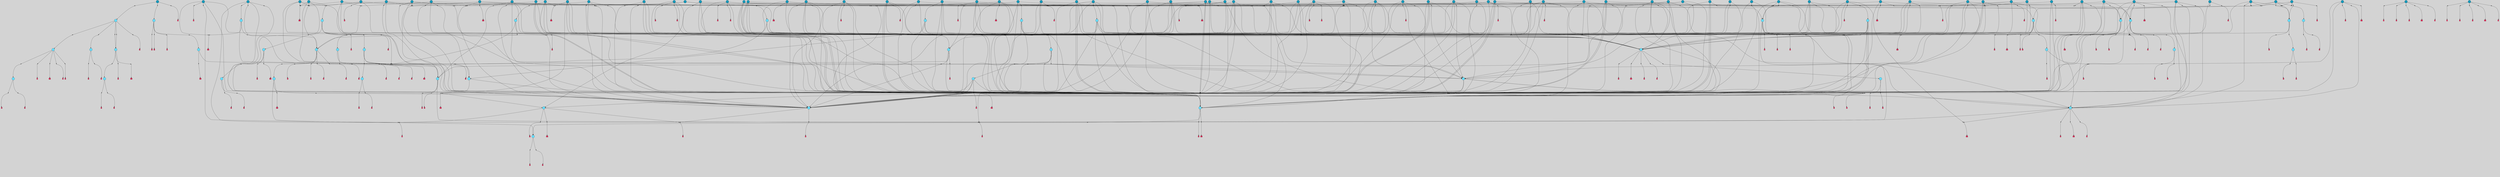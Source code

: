 // File exported with GEGELATI v1.3.1
// On the 2024-04-08 17:52:10
// With the File::TPGGraphDotExporter
digraph{
	graph[pad = "0.212, 0.055" bgcolor = lightgray]
	node[shape=circle style = filled label = ""]
		T3 [fillcolor="#66ddff"]
		T4 [fillcolor="#66ddff"]
		T7 [fillcolor="#66ddff"]
		T11 [fillcolor="#66ddff"]
		T24 [fillcolor="#66ddff"]
		T54 [fillcolor="#66ddff"]
		T164 [fillcolor="#66ddff"]
		T207 [fillcolor="#66ddff"]
		T250 [fillcolor="#66ddff"]
		T264 [fillcolor="#66ddff"]
		T311 [fillcolor="#1199bb"]
		T317 [fillcolor="#66ddff"]
		T318 [fillcolor="#66ddff"]
		T365 [fillcolor="#66ddff"]
		T455 [fillcolor="#66ddff"]
		T601 [fillcolor="#66ddff"]
		T630 [fillcolor="#66ddff"]
		T662 [fillcolor="#66ddff"]
		T663 [fillcolor="#66ddff"]
		T668 [fillcolor="#66ddff"]
		T714 [fillcolor="#1199bb"]
		T717 [fillcolor="#1199bb"]
		T801 [fillcolor="#1199bb"]
		T807 [fillcolor="#66ddff"]
		T816 [fillcolor="#1199bb"]
		T821 [fillcolor="#1199bb"]
		T837 [fillcolor="#1199bb"]
		T865 [fillcolor="#1199bb"]
		T867 [fillcolor="#1199bb"]
		T877 [fillcolor="#1199bb"]
		T879 [fillcolor="#1199bb"]
		T884 [fillcolor="#1199bb"]
		T897 [fillcolor="#66ddff"]
		T899 [fillcolor="#1199bb"]
		T908 [fillcolor="#1199bb"]
		T909 [fillcolor="#66ddff"]
		T913 [fillcolor="#1199bb"]
		T914 [fillcolor="#1199bb"]
		T915 [fillcolor="#66ddff"]
		T916 [fillcolor="#66ddff"]
		T917 [fillcolor="#66ddff"]
		T918 [fillcolor="#66ddff"]
		T919 [fillcolor="#66ddff"]
		T921 [fillcolor="#1199bb"]
		T922 [fillcolor="#1199bb"]
		T927 [fillcolor="#1199bb"]
		T928 [fillcolor="#1199bb"]
		T929 [fillcolor="#1199bb"]
		T930 [fillcolor="#1199bb"]
		T934 [fillcolor="#1199bb"]
		T936 [fillcolor="#1199bb"]
		T939 [fillcolor="#1199bb"]
		T941 [fillcolor="#1199bb"]
		T943 [fillcolor="#1199bb"]
		T944 [fillcolor="#66ddff"]
		T950 [fillcolor="#1199bb"]
		T951 [fillcolor="#1199bb"]
		T959 [fillcolor="#1199bb"]
		T962 [fillcolor="#1199bb"]
		T965 [fillcolor="#1199bb"]
		T968 [fillcolor="#66ddff"]
		T969 [fillcolor="#66ddff"]
		T970 [fillcolor="#66ddff"]
		T971 [fillcolor="#66ddff"]
		T972 [fillcolor="#66ddff"]
		T973 [fillcolor="#66ddff"]
		T974 [fillcolor="#66ddff"]
		T975 [fillcolor="#1199bb"]
		T977 [fillcolor="#1199bb"]
		T979 [fillcolor="#1199bb"]
		T980 [fillcolor="#1199bb"]
		T981 [fillcolor="#1199bb"]
		T982 [fillcolor="#1199bb"]
		T983 [fillcolor="#1199bb"]
		T984 [fillcolor="#1199bb"]
		T985 [fillcolor="#1199bb"]
		T986 [fillcolor="#1199bb"]
		T989 [fillcolor="#1199bb"]
		T990 [fillcolor="#1199bb"]
		T991 [fillcolor="#1199bb"]
		T992 [fillcolor="#1199bb"]
		T995 [fillcolor="#1199bb"]
		T996 [fillcolor="#1199bb"]
		T997 [fillcolor="#1199bb"]
		T998 [fillcolor="#1199bb"]
		T999 [fillcolor="#1199bb"]
		T1001 [fillcolor="#1199bb"]
		T1002 [fillcolor="#1199bb"]
		T1003 [fillcolor="#1199bb"]
		T1004 [fillcolor="#1199bb"]
		T1005 [fillcolor="#1199bb"]
		T1007 [fillcolor="#1199bb"]
		T1008 [fillcolor="#1199bb"]
		T1009 [fillcolor="#1199bb"]
		T1010 [fillcolor="#1199bb"]
		T1011 [fillcolor="#1199bb"]
		T1013 [fillcolor="#1199bb"]
		T1014 [fillcolor="#1199bb"]
		T1015 [fillcolor="#1199bb"]
		T1016 [fillcolor="#1199bb"]
		T1018 [fillcolor="#1199bb"]
		T1019 [fillcolor="#1199bb"]
		T1020 [fillcolor="#1199bb"]
		T1022 [fillcolor="#1199bb"]
		T1023 [fillcolor="#1199bb"]
		T1025 [fillcolor="#66ddff"]
		T1026 [fillcolor="#66ddff"]
		T1029 [fillcolor="#1199bb"]
		T1030 [fillcolor="#1199bb"]
		T1031 [fillcolor="#1199bb"]
		T1032 [fillcolor="#66ddff"]
		T887 [fillcolor="#66ddff"]
		T1033 [fillcolor="#1199bb"]
		T1034 [fillcolor="#66ddff"]
		T1035 [fillcolor="#66ddff"]
		T1036 [fillcolor="#66ddff"]
		T1037 [fillcolor="#66ddff"]
		T1038 [fillcolor="#66ddff"]
		T1039 [fillcolor="#66ddff"]
		T1040 [fillcolor="#1199bb"]
		T1041 [fillcolor="#1199bb"]
		T1042 [fillcolor="#1199bb"]
		T1043 [fillcolor="#1199bb"]
		T1044 [fillcolor="#1199bb"]
		T1045 [fillcolor="#1199bb"]
		T1046 [fillcolor="#1199bb"]
		T1047 [fillcolor="#1199bb"]
		T1048 [fillcolor="#1199bb"]
		P15108 [fillcolor="#cccccc" shape=point] //6|
		I15108 [shape=box style=invis label="6|1&2|6#1|7&#92;n10|7&2|0#1|5&#92;n9|4&0|1#2|2&#92;n8|6&0|0#1|0&#92;n"]
		P15108 -> I15108[style=invis]
		A9885 [fillcolor="#ff3366" shape=box margin=0.03 width=0 height=0 label="3"]
		T3 -> P15108 -> A9885
		P15109 [fillcolor="#cccccc" shape=point] //3|
		I15109 [shape=box style=invis label="7|6&2|4#0|2&#92;n10|3&2|7#1|4&#92;n11|6&0|4#0|1&#92;n7|1&0|0#2|6&#92;n7|6&0|3#2|6&#92;n4|0&2|6#0|1&#92;n4|4&2|5#0|2&#92;n4|6&0|4#2|7&#92;n10|0&2|3#1|5&#92;n2|6&0|5#0|2&#92;n1|0&2|3#0|7&#92;n1|6&2|0#0|5&#92;n6|2&0|1#0|7&#92;n9|2&0|3#2|7&#92;n5|3&0|6#0|6&#92;n1|7&2|5#2|3&#92;n8|1&2|7#0|6&#92;n1|0&2|5#2|1&#92;n7|1&2|2#2|5&#92;n7|4&2|6#0|3&#92;n"]
		P15109 -> I15109[style=invis]
		A9886 [fillcolor="#ff3366" shape=box margin=0.03 width=0 height=0 label="4"]
		T3 -> P15109 -> A9886
		P15110 [fillcolor="#cccccc" shape=point] //7|
		I15110 [shape=box style=invis label="0|2&2|4#2|6&#92;n5|3&0|6#0|1&#92;n4|7&2|6#0|5&#92;n7|6&0|7#0|5&#92;n10|7&2|2#1|1&#92;n"]
		P15110 -> I15110[style=invis]
		A9887 [fillcolor="#ff3366" shape=box margin=0.03 width=0 height=0 label="4"]
		T4 -> P15110 -> A9887
		P15111 [fillcolor="#cccccc" shape=point] //0|
		I15111 [shape=box style=invis label="2|5&0|1#0|6&#92;n6|1&2|2#2|7&#92;n8|0&0|3#1|4&#92;n4|3&2|5#2|4&#92;n8|1&2|4#0|0&#92;n6|6&0|1#2|6&#92;n11|7&2|4#2|5&#92;n6|2&2|4#0|2&#92;n8|5&2|4#2|4&#92;n2|1&2|1#2|2&#92;n2|7&2|5#2|6&#92;n9|7&0|5#0|4&#92;n1|2&0|5#2|6&#92;n4|2&2|3#2|7&#92;n3|3&2|1#0|2&#92;n"]
		P15111 -> I15111[style=invis]
		A9888 [fillcolor="#ff3366" shape=box margin=0.03 width=0 height=0 label="5"]
		T4 -> P15111 -> A9888
		P15112 [fillcolor="#cccccc" shape=point] //-3|
		I15112 [shape=box style=invis label="1|6&2|7#0|7&#92;n10|2&0|7#1|3&#92;n9|6&2|7#2|2&#92;n5|3&0|7#0|7&#92;n1|6&2|3#0|0&#92;n2|3&2|3#2|2&#92;n5|1&2|6#0|6&#92;n"]
		P15112 -> I15112[style=invis]
		A9889 [fillcolor="#ff3366" shape=box margin=0.03 width=0 height=0 label="7"]
		T7 -> P15112 -> A9889
		P15113 [fillcolor="#cccccc" shape=point] //5|
		I15113 [shape=box style=invis label="0|5&2|3#0|1&#92;n0|6&2|1#2|4&#92;n6|2&2|6#0|7&#92;n7|4&0|3#0|1&#92;n5|4&0|7#1|6&#92;n9|1&0|5#2|2&#92;n6|3&2|3#1|7&#92;n11|7&2|4#1|6&#92;n2|5&0|1#0|0&#92;n4|7&0|0#0|2&#92;n6|2&0|6#0|0&#92;n2|1&2|6#2|4&#92;n10|0&2|0#1|0&#92;n6|6&2|4#0|6&#92;n"]
		P15113 -> I15113[style=invis]
		A9890 [fillcolor="#ff3366" shape=box margin=0.03 width=0 height=0 label="8"]
		T7 -> P15113 -> A9890
		P15114 [fillcolor="#cccccc" shape=point] //6|
		I15114 [shape=box style=invis label="3|0&2|7#2|2&#92;n3|2&0|4#2|5&#92;n5|1&0|2#1|0&#92;n8|7&0|1#2|0&#92;n8|5&0|3#0|6&#92;n0|2&0|2#2|3&#92;n1|5&2|5#0|5&#92;n5|6&0|6#0|7&#92;n6|7&0|0#2|6&#92;n1|2&2|3#0|0&#92;n7|7&2|3#0|4&#92;n0|7&2|7#0|6&#92;n1|0&2|2#2|7&#92;n4|4&0|1#0|0&#92;n"]
		P15114 -> I15114[style=invis]
		A9891 [fillcolor="#ff3366" shape=box margin=0.03 width=0 height=0 label="11"]
		T11 -> P15114 -> A9891
		P15115 [fillcolor="#cccccc" shape=point] //-4|
		I15115 [shape=box style=invis label="4|1&0|4#2|6&#92;n1|2&2|2#2|0&#92;n1|2&2|0#0|6&#92;n8|4&2|3#2|5&#92;n5|5&2|1#1|0&#92;n"]
		P15115 -> I15115[style=invis]
		A9892 [fillcolor="#ff3366" shape=box margin=0.03 width=0 height=0 label="12"]
		T11 -> P15115 -> A9892
		P15116 [fillcolor="#cccccc" shape=point] //-3|
		I15116 [shape=box style=invis label="8|1&2|3#0|5&#92;n0|6&0|5#0|5&#92;n3|7&2|1#0|6&#92;n3|5&0|1#0|0&#92;n9|5&2|0#0|4&#92;n3|5&0|2#0|3&#92;n10|6&2|4#1|0&#92;n9|4&2|7#2|6&#92;n1|7&2|5#2|2&#92;n"]
		P15116 -> I15116[style=invis]
		A9893 [fillcolor="#ff3366" shape=box margin=0.03 width=0 height=0 label="5"]
		T4 -> P15116 -> A9893
		P15117 [fillcolor="#cccccc" shape=point] //1|
		I15117 [shape=box style=invis label="5|1&0|6#2|7&#92;n2|4&0|4#2|2&#92;n0|6&0|5#0|4&#92;n10|6&2|5#1|6&#92;n9|3&0|1#1|7&#92;n10|3&2|2#1|0&#92;n5|0&0|0#2|1&#92;n11|3&2|3#1|5&#92;n10|3&0|1#1|0&#92;n2|4&0|1#0|1&#92;n0|2&0|3#2|4&#92;n9|2&2|1#2|5&#92;n11|7&2|6#2|6&#92;n"]
		P15117 -> I15117[style=invis]
		T24 -> P15117 -> T7
		P15118 [fillcolor="#cccccc" shape=point] //5|
		I15118 [shape=box style=invis label="3|0&2|0#0|1&#92;n3|0&0|7#0|1&#92;n5|3&0|2#2|6&#92;n4|4&2|4#2|6&#92;n11|2&0|7#1|6&#92;n2|7&2|2#2|5&#92;n9|3&2|6#2|7&#92;n7|7&0|0#0|4&#92;n6|1&2|4#2|3&#92;n5|4&2|0#1|6&#92;n1|3&0|7#0|4&#92;n"]
		P15118 -> I15118[style=invis]
		A9894 [fillcolor="#ff3366" shape=box margin=0.03 width=0 height=0 label="7"]
		T24 -> P15118 -> A9894
		P15119 [fillcolor="#cccccc" shape=point] //-2|
		I15119 [shape=box style=invis label="4|1&0|4#0|3&#92;n4|2&0|5#2|0&#92;n5|5&2|6#0|5&#92;n1|4&0|1#0|2&#92;n6|3&2|7#1|5&#92;n0|4&2|0#0|3&#92;n8|5&2|5#1|2&#92;n10|7&2|7#1|1&#92;n3|4&0|0#2|1&#92;n3|6&2|5#2|5&#92;n8|3&0|1#0|7&#92;n10|0&2|7#1|3&#92;n4|1&2|4#0|1&#92;n9|3&2|0#0|4&#92;n3|6&2|0#0|4&#92;n1|2&0|6#2|1&#92;n4|0&2|1#2|2&#92;n"]
		P15119 -> I15119[style=invis]
		A9895 [fillcolor="#ff3366" shape=box margin=0.03 width=0 height=0 label="14"]
		T24 -> P15119 -> A9895
		P15120 [fillcolor="#cccccc" shape=point] //8|
		I15120 [shape=box style=invis label="9|0&0|1#2|0&#92;n10|1&2|5#1|4&#92;n8|2&2|6#0|4&#92;n2|4&2|5#2|3&#92;n4|2&2|2#0|2&#92;n7|5&0|2#0|0&#92;n8|2&2|1#1|3&#92;n8|7&0|7#2|1&#92;n1|1&0|0#0|7&#92;n5|6&2|5#1|0&#92;n6|6&2|5#0|0&#92;n11|4&0|3#2|6&#92;n4|2&2|4#0|7&#92;n5|6&0|1#2|0&#92;n11|3&0|2#0|7&#92;n"]
		P15120 -> I15120[style=invis]
		A9896 [fillcolor="#ff3366" shape=box margin=0.03 width=0 height=0 label="6"]
		T54 -> P15120 -> A9896
		T54 -> P15118
		P15121 [fillcolor="#cccccc" shape=point] //-10|
		I15121 [shape=box style=invis label="3|6&0|0#0|4&#92;n4|1&2|4#0|1&#92;n5|1&0|1#0|4&#92;n5|5&2|6#0|5&#92;n6|5&0|6#0|3&#92;n11|1&2|0#0|1&#92;n0|7&2|0#0|3&#92;n1|2&0|6#0|1&#92;n8|0&0|4#2|0&#92;n0|4&0|7#2|7&#92;n7|0&2|7#1|3&#92;n3|1&0|5#2|5&#92;n5|1&0|4#0|3&#92;n2|2&0|2#0|0&#92;n8|3&0|1#0|7&#92;n3|0&0|3#0|5&#92;n7|2&0|5#2|0&#92;n6|3&2|7#1|5&#92;n4|7&2|7#2|1&#92;n"]
		P15121 -> I15121[style=invis]
		A9897 [fillcolor="#ff3366" shape=box margin=0.03 width=0 height=0 label="14"]
		T54 -> P15121 -> A9897
		T54 -> P15113
		T164 -> P15111
		P15122 [fillcolor="#cccccc" shape=point] //-1|
		I15122 [shape=box style=invis label="6|4&0|4#2|4&#92;n4|5&2|5#2|4&#92;n9|7&2|5#0|3&#92;n3|7&2|6#0|6&#92;n8|7&0|6#0|4&#92;n2|1&2|0#0|1&#92;n8|6&0|0#2|5&#92;n2|1&0|2#0|3&#92;n6|1&0|7#2|6&#92;n6|3&0|1#1|6&#92;n5|4&2|7#0|4&#92;n0|7&0|4#2|0&#92;n11|0&2|0#2|5&#92;n3|7&2|0#2|7&#92;n8|3&2|7#1|4&#92;n5|7&0|6#0|4&#92;n0|0&2|3#2|3&#92;n5|4&2|1#0|3&#92;n0|4&0|3#2|5&#92;n"]
		P15122 -> I15122[style=invis]
		A9898 [fillcolor="#ff3366" shape=box margin=0.03 width=0 height=0 label="10"]
		T164 -> P15122 -> A9898
		P15123 [fillcolor="#cccccc" shape=point] //-7|
		I15123 [shape=box style=invis label="6|1&0|2#0|3&#92;n1|2&0|1#2|0&#92;n10|3&2|2#1|1&#92;n0|1&0|2#0|7&#92;n4|6&2|7#2|4&#92;n6|0&2|7#0|6&#92;n"]
		P15123 -> I15123[style=invis]
		A9899 [fillcolor="#ff3366" shape=box margin=0.03 width=0 height=0 label="7"]
		T164 -> P15123 -> A9899
		P15124 [fillcolor="#cccccc" shape=point] //-6|
		I15124 [shape=box style=invis label="11|7&0|1#0|6&#92;n3|5&0|1#0|3&#92;n1|5&0|5#0|6&#92;n1|7&2|5#2|2&#92;n0|0&0|2#2|2&#92;n4|4&0|1#0|5&#92;n6|4&2|2#0|2&#92;n0|6&2|5#0|5&#92;n0|3&2|2#2|6&#92;n"]
		P15124 -> I15124[style=invis]
		A9900 [fillcolor="#ff3366" shape=box margin=0.03 width=0 height=0 label="5"]
		T164 -> P15124 -> A9900
		P15125 [fillcolor="#cccccc" shape=point] //4|
		I15125 [shape=box style=invis label="4|3&0|6#0|3&#92;n5|7&2|3#2|2&#92;n5|6&0|7#1|2&#92;n1|4&2|6#0|3&#92;n8|4&2|1#2|5&#92;n9|5&2|4#1|4&#92;n2|4&0|5#0|7&#92;n10|0&0|6#1|3&#92;n3|0&0|6#0|2&#92;n2|7&2|7#2|6&#92;n5|2&0|5#1|5&#92;n10|4&2|5#1|7&#92;n4|0&0|4#2|4&#92;n11|1&0|4#2|6&#92;n10|6&2|0#1|4&#92;n9|7&0|3#1|4&#92;n4|5&2|7#0|6&#92;n11|5&2|6#2|3&#92;n0|3&0|5#0|1&#92;n"]
		P15125 -> I15125[style=invis]
		A9901 [fillcolor="#ff3366" shape=box margin=0.03 width=0 height=0 label="13"]
		T164 -> P15125 -> A9901
		P15126 [fillcolor="#cccccc" shape=point] //7|
		I15126 [shape=box style=invis label="7|0&2|1#2|0&#92;n9|7&2|1#1|7&#92;n8|2&0|1#1|0&#92;n6|6&0|2#1|1&#92;n2|2&0|5#0|0&#92;n5|7&0|0#2|1&#92;n5|1&2|5#1|5&#92;n4|7&2|4#2|3&#92;n10|5&2|2#1|5&#92;n1|3&2|2#2|0&#92;n10|2&2|6#1|5&#92;n"]
		P15126 -> I15126[style=invis]
		A9902 [fillcolor="#ff3366" shape=box margin=0.03 width=0 height=0 label="1"]
		T207 -> P15126 -> A9902
		P15127 [fillcolor="#cccccc" shape=point] //-3|
		I15127 [shape=box style=invis label="3|7&0|0#0|2&#92;n11|5&0|1#1|1&#92;n4|1&0|6#2|6&#92;n4|0&0|1#0|5&#92;n"]
		P15127 -> I15127[style=invis]
		T207 -> P15127 -> T24
		P15128 [fillcolor="#cccccc" shape=point] //5|
		I15128 [shape=box style=invis label="8|1&2|6#0|6&#92;n3|0&0|7#0|1&#92;n11|3&0|2#2|6&#92;n4|4&2|4#2|6&#92;n11|2&0|7#1|6&#92;n2|7&2|2#2|5&#92;n7|7&0|0#0|4&#92;n6|1&2|4#2|3&#92;n5|4&2|0#1|6&#92;n3|0&2|0#0|1&#92;n1|3&0|7#0|4&#92;n"]
		P15128 -> I15128[style=invis]
		A9903 [fillcolor="#ff3366" shape=box margin=0.03 width=0 height=0 label="7"]
		T207 -> P15128 -> A9903
		P15129 [fillcolor="#cccccc" shape=point] //5|
		I15129 [shape=box style=invis label="10|4&2|6#1|2&#92;n8|4&0|1#1|0&#92;n0|4&2|6#0|0&#92;n8|4&2|5#2|1&#92;n7|5&2|5#1|0&#92;n3|6&0|6#2|2&#92;n1|7&0|7#0|5&#92;n2|0&0|7#2|4&#92;n9|4&2|6#2|7&#92;n2|6&2|2#0|0&#92;n11|7&2|7#0|7&#92;n5|5&0|0#0|1&#92;n10|1&0|0#1|0&#92;n7|3&0|1#2|5&#92;n9|2&2|7#1|5&#92;n9|0&2|5#1|2&#92;n1|6&2|4#2|2&#92;n3|3&2|2#0|7&#92;n1|6&2|0#0|0&#92;n6|4&2|6#1|0&#92;n"]
		P15129 -> I15129[style=invis]
		A9904 [fillcolor="#ff3366" shape=box margin=0.03 width=0 height=0 label="1"]
		T207 -> P15129 -> A9904
		P15130 [fillcolor="#cccccc" shape=point] //7|
		I15130 [shape=box style=invis label="6|1&2|6#2|7&#92;n7|0&2|4#2|3&#92;n3|3&0|7#0|6&#92;n5|4&0|2#2|4&#92;n8|5&2|6#2|7&#92;n0|0&2|3#0|3&#92;n5|4&2|4#2|6&#92;n"]
		P15130 -> I15130[style=invis]
		T207 -> P15130 -> T4
		P15131 [fillcolor="#cccccc" shape=point] //8|
		I15131 [shape=box style=invis label="5|4&2|1#1|0&#92;n3|0&0|3#2|0&#92;n3|7&2|2#0|6&#92;n6|6&0|2#2|4&#92;n0|0&0|2#0|6&#92;n"]
		P15131 -> I15131[style=invis]
		T250 -> P15131 -> T164
		P15132 [fillcolor="#cccccc" shape=point] //5|
		I15132 [shape=box style=invis label="3|0&2|0#2|1&#92;n3|0&0|7#0|1&#92;n5|3&0|2#2|6&#92;n4|4&2|4#2|6&#92;n5|4&2|0#1|6&#92;n2|7&2|2#2|5&#92;n1|3&0|7#0|4&#92;n11|6&2|2#0|7&#92;n7|7&0|0#0|4&#92;n6|1&2|4#2|3&#92;n11|0&0|7#1|6&#92;n9|3&2|6#2|7&#92;n"]
		P15132 -> I15132[style=invis]
		A9905 [fillcolor="#ff3366" shape=box margin=0.03 width=0 height=0 label="7"]
		T250 -> P15132 -> A9905
		P15133 [fillcolor="#cccccc" shape=point] //7|
		I15133 [shape=box style=invis label="7|4&2|7#0|4&#92;n4|6&0|1#2|5&#92;n2|1&2|3#0|0&#92;n4|3&2|0#0|1&#92;n0|0&2|7#2|7&#92;n7|7&0|5#2|3&#92;n5|0&2|1#2|2&#92;n10|0&0|4#1|2&#92;n4|4&0|7#0|0&#92;n6|7&0|2#0|1&#92;n1|4&2|5#0|4&#92;n"]
		P15133 -> I15133[style=invis]
		A9906 [fillcolor="#ff3366" shape=box margin=0.03 width=0 height=0 label="0"]
		T250 -> P15133 -> A9906
		T250 -> P15118
		P15134 [fillcolor="#cccccc" shape=point] //10|
		I15134 [shape=box style=invis label="6|1&2|4#2|3&#92;n3|0&0|7#0|1&#92;n5|3&0|2#2|6&#92;n4|4&0|4#2|6&#92;n5|4&2|0#1|6&#92;n10|5&0|6#1|5&#92;n2|5&2|1#2|2&#92;n1|3&0|7#0|4&#92;n3|0&2|0#0|1&#92;n11|2&0|5#1|6&#92;n9|3&2|6#2|7&#92;n7|7&0|0#0|4&#92;n"]
		P15134 -> I15134[style=invis]
		A9907 [fillcolor="#ff3366" shape=box margin=0.03 width=0 height=0 label="7"]
		T250 -> P15134 -> A9907
		P15135 [fillcolor="#cccccc" shape=point] //-2|
		I15135 [shape=box style=invis label="11|7&2|0#1|7&#92;n4|3&0|1#2|5&#92;n0|4&2|4#2|7&#92;n1|6&0|0#0|4&#92;n4|0&0|0#0|5&#92;n0|6&2|3#2|0&#92;n9|6&2|5#1|3&#92;n0|7&2|1#2|5&#92;n4|4&0|5#0|1&#92;n10|4&0|0#1|0&#92;n"]
		P15135 -> I15135[style=invis]
		A9908 [fillcolor="#ff3366" shape=box margin=0.03 width=0 height=0 label="12"]
		T264 -> P15135 -> A9908
		P15136 [fillcolor="#cccccc" shape=point] //-3|
		I15136 [shape=box style=invis label="7|2&2|4#0|2&#92;n4|1&2|6#0|1&#92;n11|6&0|4#0|1&#92;n7|1&0|0#2|6&#92;n6|2&0|1#0|7&#92;n10|3&2|7#1|4&#92;n3|5&2|3#0|1&#92;n4|4&2|5#0|2&#92;n4|6&0|4#2|7&#92;n2|5&0|5#0|2&#92;n10|0&2|3#1|4&#92;n0|1&2|7#0|6&#92;n7|6&0|3#2|6&#92;n1|3&0|6#2|0&#92;n5|3&0|6#0|6&#92;n1|4&2|5#2|3&#92;n1|6&2|0#0|5&#92;n9|2&0|3#2|7&#92;n7|1&2|2#2|5&#92;n"]
		P15136 -> I15136[style=invis]
		T264 -> P15136 -> T207
		P15137 [fillcolor="#cccccc" shape=point] //2|
		I15137 [shape=box style=invis label="4|1&0|4#2|6&#92;n5|5&2|1#1|0&#92;n1|0&2|0#0|6&#92;n8|4&2|3#2|5&#92;n"]
		P15137 -> I15137[style=invis]
		T264 -> P15137 -> T11
		P15138 [fillcolor="#cccccc" shape=point] //2|
		I15138 [shape=box style=invis label="11|0&2|3#0|7&#92;n10|4&2|5#1|6&#92;n4|7&0|2#2|3&#92;n6|0&2|6#0|6&#92;n9|0&0|7#0|5&#92;n7|2&2|4#1|2&#92;n5|1&2|6#2|7&#92;n"]
		P15138 -> I15138[style=invis]
		T311 -> P15138 -> T7
		P15139 [fillcolor="#cccccc" shape=point] //5|
		I15139 [shape=box style=invis label="5|4&2|0#1|6&#92;n3|0&0|7#0|1&#92;n5|3&0|2#2|6&#92;n11|2&0|7#1|6&#92;n2|7&2|2#2|5&#92;n9|3&2|6#2|7&#92;n7|7&0|0#0|4&#92;n6|1&2|4#2|3&#92;n3|0&2|0#0|1&#92;n1|3&2|7#0|4&#92;n"]
		P15139 -> I15139[style=invis]
		A9909 [fillcolor="#ff3366" shape=box margin=0.03 width=0 height=0 label="7"]
		T311 -> P15139 -> A9909
		T311 -> P15135
		P15140 [fillcolor="#cccccc" shape=point] //-1|
		I15140 [shape=box style=invis label="1|7&2|1#0|6&#92;n8|1&2|3#0|5&#92;n10|6&2|7#1|0&#92;n1|7&2|5#0|2&#92;n0|3&0|3#2|2&#92;n3|5&0|1#0|0&#92;n3|5&0|2#0|3&#92;n1|5&2|0#0|4&#92;n5|7&2|2#2|5&#92;n4|0&2|3#0|3&#92;n"]
		P15140 -> I15140[style=invis]
		T311 -> P15140 -> T3
		P15141 [fillcolor="#cccccc" shape=point] //2|
		I15141 [shape=box style=invis label="4|1&0|5#0|1&#92;n6|4&0|7#2|4&#92;n10|5&2|6#1|4&#92;n9|2&0|4#2|3&#92;n6|2&2|3#1|7&#92;n8|1&0|2#0|3&#92;n4|0&2|0#0|1&#92;n"]
		P15141 -> I15141[style=invis]
		T311 -> P15141 -> T54
		P15142 [fillcolor="#cccccc" shape=point] //7|
		I15142 [shape=box style=invis label="9|6&2|6#1|3&#92;n9|7&2|0#1|7&#92;n3|0&2|0#0|0&#92;n1|6&0|0#0|4&#92;n7|4&0|3#0|1&#92;n"]
		P15142 -> I15142[style=invis]
		A9910 [fillcolor="#ff3366" shape=box margin=0.03 width=0 height=0 label="12"]
		T318 -> P15142 -> A9910
		P15143 [fillcolor="#cccccc" shape=point] //-9|
		I15143 [shape=box style=invis label="7|1&0|0#2|6&#92;n1|6&0|4#2|7&#92;n7|6&2|4#0|2&#92;n10|7&2|1#1|3&#92;n7|6&0|3#2|6&#92;n4|0&2|2#2|1&#92;n1|0&0|5#2|3&#92;n6|1&2|6#1|1&#92;n7|4&2|6#1|0&#92;n9|5&0|1#0|2&#92;n9|2&0|3#0|7&#92;n6|0&2|7#0|6&#92;n10|5&2|3#1|5&#92;n10|0&2|7#1|4&#92;n1|0&2|3#0|7&#92;n5|2&0|6#0|6&#92;n2|6&0|1#0|2&#92;n7|4&2|5#0|3&#92;n3|6&2|4#0|5&#92;n1|6&2|0#0|5&#92;n"]
		P15143 -> I15143[style=invis]
		A9911 [fillcolor="#ff3366" shape=box margin=0.03 width=0 height=0 label="4"]
		T318 -> P15143 -> A9911
		P15144 [fillcolor="#cccccc" shape=point] //-7|
		I15144 [shape=box style=invis label="9|1&2|7#2|1&#92;n7|0&2|0#2|7&#92;n2|3&2|3#2|2&#92;n8|5&2|1#0|3&#92;n5|5&0|7#0|1&#92;n1|6&2|7#0|7&#92;n10|2&0|7#1|3&#92;n6|4&2|2#2|4&#92;n0|6&2|5#0|2&#92;n"]
		P15144 -> I15144[style=invis]
		A9912 [fillcolor="#ff3366" shape=box margin=0.03 width=0 height=0 label="7"]
		T318 -> P15144 -> A9912
		P15145 [fillcolor="#cccccc" shape=point] //3|
		I15145 [shape=box style=invis label="7|6&2|4#0|2&#92;n10|3&2|7#1|4&#92;n11|6&0|4#0|1&#92;n7|1&0|0#2|6&#92;n7|6&0|3#2|6&#92;n4|0&2|6#0|1&#92;n4|4&2|5#0|2&#92;n4|6&0|4#2|7&#92;n10|0&2|3#1|5&#92;n2|6&0|5#0|2&#92;n1|0&2|3#0|7&#92;n1|6&2|0#0|5&#92;n6|2&0|1#0|7&#92;n9|2&0|3#2|7&#92;n5|3&0|6#0|6&#92;n1|7&2|5#2|3&#92;n8|1&2|7#0|6&#92;n1|0&2|5#2|1&#92;n7|1&2|2#2|5&#92;n7|4&2|6#0|3&#92;n"]
		P15145 -> I15145[style=invis]
		A9913 [fillcolor="#ff3366" shape=box margin=0.03 width=0 height=0 label="4"]
		T317 -> P15145 -> A9913
		P15146 [fillcolor="#cccccc" shape=point] //6|
		I15146 [shape=box style=invis label="6|1&2|6#1|7&#92;n10|7&2|0#1|5&#92;n9|4&0|1#2|2&#92;n8|6&0|0#1|0&#92;n"]
		P15146 -> I15146[style=invis]
		A9914 [fillcolor="#ff3366" shape=box margin=0.03 width=0 height=0 label="3"]
		T317 -> P15146 -> A9914
		P15147 [fillcolor="#cccccc" shape=point] //-9|
		I15147 [shape=box style=invis label="11|5&0|0#2|6&#92;n8|5&2|3#2|1&#92;n7|1&0|6#1|3&#92;n11|4&0|2#0|1&#92;n9|0&2|7#1|6&#92;n10|1&0|3#1|6&#92;n0|3&0|4#2|5&#92;n5|7&2|3#1|6&#92;n2|0&2|1#0|7&#92;n"]
		P15147 -> I15147[style=invis]
		A9915 [fillcolor="#ff3366" shape=box margin=0.03 width=0 height=0 label="2"]
		T318 -> P15147 -> A9915
		P15148 [fillcolor="#cccccc" shape=point] //-1|
		I15148 [shape=box style=invis label="1|7&2|1#0|6&#92;n8|1&2|3#0|5&#92;n10|6&2|7#1|0&#92;n1|7&2|5#0|2&#92;n0|3&0|3#2|2&#92;n3|5&0|1#0|0&#92;n3|5&0|2#0|3&#92;n1|5&2|0#0|4&#92;n5|7&2|2#2|5&#92;n4|0&2|3#0|3&#92;n"]
		P15148 -> I15148[style=invis]
		T318 -> P15148 -> T317
		P15149 [fillcolor="#cccccc" shape=point] //2|
		I15149 [shape=box style=invis label="11|2&2|1#2|2&#92;n0|1&0|0#0|6&#92;n9|2&0|4#2|2&#92;n9|7&2|0#0|0&#92;n4|5&0|6#2|7&#92;n6|7&0|2#0|1&#92;n5|6&0|2#1|0&#92;n11|6&2|1#2|1&#92;n11|0&0|0#2|3&#92;n8|4&0|7#1|1&#92;n11|3&0|7#1|6&#92;n9|2&2|1#2|5&#92;n11|7&0|2#0|2&#92;n"]
		P15149 -> I15149[style=invis]
		T365 -> P15149 -> T3
		P15150 [fillcolor="#cccccc" shape=point] //4|
		I15150 [shape=box style=invis label="7|1&0|6#0|1&#92;n6|7&2|7#1|7&#92;n10|1&2|1#1|1&#92;n9|6&2|2#1|4&#92;n4|7&0|4#2|2&#92;n9|6&0|5#1|1&#92;n10|0&2|6#1|6&#92;n5|1&0|1#2|3&#92;n10|1&0|5#1|0&#92;n3|4&2|3#0|0&#92;n8|2&0|5#2|4&#92;n1|6&2|0#0|0&#92;n2|3&0|1#2|6&#92;n5|2&2|2#1|6&#92;n2|2&0|1#2|1&#92;n3|1&2|7#0|3&#92;n6|7&2|3#0|4&#92;n"]
		P15150 -> I15150[style=invis]
		A9916 [fillcolor="#ff3366" shape=box margin=0.03 width=0 height=0 label="10"]
		T365 -> P15150 -> A9916
		P15151 [fillcolor="#cccccc" shape=point] //3|
		I15151 [shape=box style=invis label="4|7&0|7#2|7&#92;n11|5&2|6#0|2&#92;n5|5&2|6#2|0&#92;n3|2&0|6#0|3&#92;n10|2&2|5#1|5&#92;n9|4&2|3#1|5&#92;n2|5&2|7#2|4&#92;n11|3&2|5#1|0&#92;n7|0&0|7#2|1&#92;n1|2&0|5#0|1&#92;n"]
		P15151 -> I15151[style=invis]
		A9917 [fillcolor="#ff3366" shape=box margin=0.03 width=0 height=0 label="5"]
		T365 -> P15151 -> A9917
		P15152 [fillcolor="#cccccc" shape=point] //2|
		I15152 [shape=box style=invis label="9|0&0|7#0|5&#92;n10|4&2|5#1|6&#92;n4|7&0|2#2|3&#92;n6|0&2|6#0|6&#92;n11|0&2|3#0|7&#92;n7|0&2|4#1|2&#92;n6|3&2|6#2|1&#92;n5|1&2|6#2|7&#92;n"]
		P15152 -> I15152[style=invis]
		T455 -> P15152 -> T7
		T455 -> P15141
		P15153 [fillcolor="#cccccc" shape=point] //4|
		I15153 [shape=box style=invis label="6|0&2|6#0|7&#92;n11|2&0|3#1|2&#92;n11|3&0|7#1|5&#92;n10|4&2|6#1|6&#92;n1|0&2|7#0|6&#92;n4|4&2|6#0|2&#92;n4|7&0|2#2|3&#92;n1|7&0|4#2|3&#92;n9|0&0|7#0|0&#92;n"]
		P15153 -> I15153[style=invis]
		T455 -> P15153 -> T7
		P15154 [fillcolor="#cccccc" shape=point] //-3|
		I15154 [shape=box style=invis label="6|1&0|5#0|3&#92;n10|0&2|7#1|6&#92;n0|1&0|2#0|7&#92;n6|2&0|3#2|7&#92;n4|6&2|7#2|4&#92;n"]
		P15154 -> I15154[style=invis]
		A9918 [fillcolor="#ff3366" shape=box margin=0.03 width=0 height=0 label="7"]
		T455 -> P15154 -> A9918
		P15155 [fillcolor="#cccccc" shape=point] //7|
		I15155 [shape=box style=invis label="10|5&0|6#1|7&#92;n4|3&2|6#0|3&#92;n8|4&0|6#1|2&#92;n3|0&2|0#2|3&#92;n5|6&2|3#0|4&#92;n0|7&2|1#0|5&#92;n8|7&2|2#2|5&#92;n9|1&0|0#1|0&#92;n10|1&2|1#1|4&#92;n3|3&2|7#0|4&#92;n5|2&2|3#0|4&#92;n2|0&2|6#2|2&#92;n1|7&0|1#0|7&#92;n"]
		P15155 -> I15155[style=invis]
		T455 -> P15155 -> T365
		P15156 [fillcolor="#cccccc" shape=point] //-4|
		I15156 [shape=box style=invis label="10|6&2|6#1|6&#92;n7|7&2|4#0|2&#92;n4|1&2|6#0|1&#92;n10|3&2|7#1|4&#92;n3|6&0|4#0|5&#92;n2|5&0|5#0|2&#92;n4|6&0|4#0|1&#92;n3|5&2|3#0|1&#92;n4|4&2|5#0|2&#92;n9|2&0|3#2|7&#92;n10|0&2|3#1|4&#92;n7|1&0|0#2|6&#92;n4|6&0|4#2|7&#92;n1|7&0|2#2|4&#92;n1|7&0|6#2|0&#92;n5|3&0|6#0|5&#92;n7|6&0|3#2|6&#92;n1|6&2|0#0|5&#92;n1|4&2|5#2|3&#92;n7|1&2|2#2|5&#92;n"]
		P15156 -> I15156[style=invis]
		T601 -> P15156 -> T207
		T601 -> P15137
		P15157 [fillcolor="#cccccc" shape=point] //3|
		I15157 [shape=box style=invis label="7|2&0|2#2|4&#92;n0|4&0|6#2|7&#92;n9|0&0|1#2|2&#92;n8|6&0|0#1|0&#92;n"]
		P15157 -> I15157[style=invis]
		A9919 [fillcolor="#ff3366" shape=box margin=0.03 width=0 height=0 label="3"]
		T601 -> P15157 -> A9919
		P15158 [fillcolor="#cccccc" shape=point] //6|
		I15158 [shape=box style=invis label="4|4&0|7#2|7&#92;n10|6&0|1#1|3&#92;n7|5&0|2#0|7&#92;n10|7&0|1#1|5&#92;n9|0&2|1#1|0&#92;n"]
		P15158 -> I15158[style=invis]
		A9920 [fillcolor="#ff3366" shape=box margin=0.03 width=0 height=0 label="7"]
		T630 -> P15158 -> A9920
		P15159 [fillcolor="#cccccc" shape=point] //2|
		I15159 [shape=box style=invis label="0|2&2|6#2|6&#92;n7|0&2|7#1|7&#92;n10|7&0|5#1|6&#92;n0|5&2|7#0|4&#92;n3|1&0|1#2|6&#92;n4|7&0|2#0|6&#92;n"]
		P15159 -> I15159[style=invis]
		T630 -> P15159 -> T164
		T630 -> P15155
		P15160 [fillcolor="#cccccc" shape=point] //7|
		I15160 [shape=box style=invis label="0|3&2|7#2|1&#92;n3|7&0|1#0|3&#92;n3|1&0|3#2|1&#92;n5|0&0|0#0|2&#92;n9|0&2|2#0|7&#92;n2|5&2|6#0|0&#92;n9|4&2|7#2|6&#92;n8|4&2|6#0|2&#92;n9|5&2|1#0|2&#92;n8|1&2|5#0|5&#92;n9|5&2|0#2|4&#92;n11|2&0|3#0|4&#92;n"]
		P15160 -> I15160[style=invis]
		A9921 [fillcolor="#ff3366" shape=box margin=0.03 width=0 height=0 label="5"]
		T630 -> P15160 -> A9921
		P15161 [fillcolor="#cccccc" shape=point] //7|
		I15161 [shape=box style=invis label="7|4&2|1#2|4&#92;n1|1&2|1#0|4&#92;n10|3&0|3#1|2&#92;n8|0&0|4#1|2&#92;n7|6&0|5#0|5&#92;n0|0&2|7#2|7&#92;n6|7&0|2#0|6&#92;n4|3&2|0#0|1&#92;n4|6&0|7#2|5&#92;n7|4&2|7#0|4&#92;n2|0&2|0#2|6&#92;n8|3&0|6#1|5&#92;n"]
		P15161 -> I15161[style=invis]
		A9922 [fillcolor="#ff3366" shape=box margin=0.03 width=0 height=0 label="0"]
		T663 -> P15161 -> A9922
		P15162 [fillcolor="#cccccc" shape=point] //6|
		I15162 [shape=box style=invis label="6|1&2|6#1|7&#92;n10|7&2|0#1|5&#92;n9|4&0|1#2|2&#92;n8|6&0|0#1|0&#92;n"]
		P15162 -> I15162[style=invis]
		A9923 [fillcolor="#ff3366" shape=box margin=0.03 width=0 height=0 label="3"]
		T662 -> P15162 -> A9923
		P15163 [fillcolor="#cccccc" shape=point] //-1|
		I15163 [shape=box style=invis label="1|7&2|1#0|6&#92;n8|1&2|3#0|5&#92;n10|6&2|7#1|0&#92;n1|7&2|5#0|2&#92;n0|3&0|3#2|2&#92;n3|5&0|1#0|0&#92;n3|5&0|2#0|3&#92;n1|5&2|0#0|4&#92;n5|7&2|2#2|5&#92;n4|0&2|3#0|3&#92;n"]
		P15163 -> I15163[style=invis]
		T663 -> P15163 -> T662
		P15164 [fillcolor="#cccccc" shape=point] //7|
		I15164 [shape=box style=invis label="9|6&2|6#1|3&#92;n9|7&2|0#1|7&#92;n3|0&2|0#0|0&#92;n1|6&0|0#0|4&#92;n7|4&0|3#0|1&#92;n"]
		P15164 -> I15164[style=invis]
		A9924 [fillcolor="#ff3366" shape=box margin=0.03 width=0 height=0 label="12"]
		T663 -> P15164 -> A9924
		P15165 [fillcolor="#cccccc" shape=point] //-9|
		I15165 [shape=box style=invis label="11|5&0|0#2|6&#92;n8|5&2|3#2|1&#92;n7|1&0|6#1|3&#92;n11|4&0|2#0|1&#92;n9|0&2|7#1|6&#92;n10|1&0|3#1|6&#92;n0|3&0|4#2|5&#92;n5|7&2|3#1|6&#92;n2|0&2|1#0|7&#92;n"]
		P15165 -> I15165[style=invis]
		A9925 [fillcolor="#ff3366" shape=box margin=0.03 width=0 height=0 label="2"]
		T663 -> P15165 -> A9925
		P15166 [fillcolor="#cccccc" shape=point] //3|
		I15166 [shape=box style=invis label="7|6&2|4#0|2&#92;n10|3&2|7#1|4&#92;n11|6&0|4#0|1&#92;n7|1&0|0#2|6&#92;n7|6&0|3#2|6&#92;n4|0&2|6#0|1&#92;n4|4&2|5#0|2&#92;n4|6&0|4#2|7&#92;n10|0&2|3#1|5&#92;n2|6&0|5#0|2&#92;n1|0&2|3#0|7&#92;n1|6&2|0#0|5&#92;n6|2&0|1#0|7&#92;n9|2&0|3#2|7&#92;n5|3&0|6#0|6&#92;n1|7&2|5#2|3&#92;n8|1&2|7#0|6&#92;n1|0&2|5#2|1&#92;n7|1&2|2#2|5&#92;n7|4&2|6#0|3&#92;n"]
		P15166 -> I15166[style=invis]
		A9926 [fillcolor="#ff3366" shape=box margin=0.03 width=0 height=0 label="4"]
		T662 -> P15166 -> A9926
		P15167 [fillcolor="#cccccc" shape=point] //-2|
		I15167 [shape=box style=invis label="9|1&2|7#2|1&#92;n10|2&2|2#1|6&#92;n7|0&2|6#2|7&#92;n10|2&0|7#1|3&#92;n2|3&2|3#2|2&#92;n5|5&0|7#1|1&#92;n1|6&2|7#0|7&#92;n8|5&2|1#0|3&#92;n0|6&2|5#0|2&#92;n"]
		P15167 -> I15167[style=invis]
		A9927 [fillcolor="#ff3366" shape=box margin=0.03 width=0 height=0 label="7"]
		T663 -> P15167 -> A9927
		P15168 [fillcolor="#cccccc" shape=point] //-5|
		I15168 [shape=box style=invis label="0|7&0|6#2|1&#92;n3|5&0|7#2|7&#92;n1|0&0|7#0|4&#92;n0|5&0|3#2|4&#92;n2|1&2|4#0|4&#92;n6|5&2|4#1|4&#92;n11|7&2|2#2|2&#92;n"]
		P15168 -> I15168[style=invis]
		T668 -> P15168 -> T7
		P15169 [fillcolor="#cccccc" shape=point] //-2|
		I15169 [shape=box style=invis label="9|0&2|5#0|2&#92;n3|4&2|2#2|2&#92;n11|5&2|5#2|7&#92;n3|5&2|2#0|3&#92;n0|0&2|1#0|0&#92;n"]
		P15169 -> I15169[style=invis]
		A9928 [fillcolor="#ff3366" shape=box margin=0.03 width=0 height=0 label="7"]
		T668 -> P15169 -> A9928
		T668 -> P15155
		T668 -> P15137
		P15170 [fillcolor="#cccccc" shape=point] //2|
		I15170 [shape=box style=invis label="2|3&2|0#0|4&#92;n7|1&0|6#0|1&#92;n11|7&2|7#1|7&#92;n5|1&0|1#2|3&#92;n6|6&0|0#1|7&#92;n6|4&2|6#0|0&#92;n2|2&0|1#2|1&#92;n9|0&2|7#0|5&#92;n2|3&0|1#2|6&#92;n8|2&0|5#0|4&#92;n0|1&2|1#0|1&#92;n8|5&2|1#2|2&#92;n5|2&2|2#1|6&#92;n6|7&2|3#0|4&#92;n10|0&2|6#1|6&#92;n10|1&2|6#1|3&#92;n"]
		P15170 -> I15170[style=invis]
		T714 -> P15170 -> T668
		P15171 [fillcolor="#cccccc" shape=point] //6|
		I15171 [shape=box style=invis label="8|7&0|0#0|5&#92;n4|6&2|1#2|4&#92;n7|2&2|3#2|7&#92;n6|0&0|0#0|0&#92;n5|0&2|2#0|6&#92;n"]
		P15171 -> I15171[style=invis]
		T714 -> P15171 -> T630
		T714 -> P15155
		T714 -> P15155
		P15172 [fillcolor="#cccccc" shape=point] //-1|
		I15172 [shape=box style=invis label="0|7&2|6#2|1&#92;n8|3&0|5#2|5&#92;n3|5&0|7#2|7&#92;n2|1&2|4#0|4&#92;n0|5&0|3#2|4&#92;n1|0&0|7#0|4&#92;n6|5&2|4#1|4&#92;n11|7&2|2#2|2&#92;n"]
		P15172 -> I15172[style=invis]
		T714 -> P15172 -> T7
		P15173 [fillcolor="#cccccc" shape=point] //5|
		I15173 [shape=box style=invis label="9|4&2|3#1|3&#92;n0|4&2|4#0|5&#92;n6|1&2|6#2|5&#92;n4|0&0|5#2|0&#92;n"]
		P15173 -> I15173[style=invis]
		A9929 [fillcolor="#ff3366" shape=box margin=0.03 width=0 height=0 label="7"]
		T717 -> P15173 -> A9929
		P15174 [fillcolor="#cccccc" shape=point] //7|
		I15174 [shape=box style=invis label="7|4&2|1#2|4&#92;n1|1&2|1#0|4&#92;n10|3&0|3#1|2&#92;n8|0&0|4#1|2&#92;n7|6&0|5#0|5&#92;n0|0&2|7#2|7&#92;n6|7&0|2#0|6&#92;n4|3&2|0#0|1&#92;n4|6&0|7#2|5&#92;n7|4&2|7#0|4&#92;n2|0&2|0#2|6&#92;n8|3&0|6#1|5&#92;n"]
		P15174 -> I15174[style=invis]
		A9930 [fillcolor="#ff3366" shape=box margin=0.03 width=0 height=0 label="0"]
		T717 -> P15174 -> A9930
		P15175 [fillcolor="#cccccc" shape=point] //-9|
		I15175 [shape=box style=invis label="11|5&0|0#2|6&#92;n8|5&2|3#2|1&#92;n7|1&0|6#1|3&#92;n11|4&0|2#0|1&#92;n9|0&2|7#1|6&#92;n10|1&0|3#1|6&#92;n0|3&0|4#2|5&#92;n5|7&2|3#1|6&#92;n2|0&2|1#0|7&#92;n"]
		P15175 -> I15175[style=invis]
		A9931 [fillcolor="#ff3366" shape=box margin=0.03 width=0 height=0 label="2"]
		T717 -> P15175 -> A9931
		P15176 [fillcolor="#cccccc" shape=point] //10|
		I15176 [shape=box style=invis label="7|3&0|3#0|1&#92;n9|6&2|6#1|3&#92;n7|6&0|1#1|5&#92;n1|6&0|3#0|5&#92;n4|6&2|0#0|6&#92;n3|0&2|4#0|0&#92;n"]
		P15176 -> I15176[style=invis]
		A9932 [fillcolor="#ff3366" shape=box margin=0.03 width=0 height=0 label="12"]
		T717 -> P15176 -> A9932
		P15177 [fillcolor="#cccccc" shape=point] //-6|
		I15177 [shape=box style=invis label="5|5&0|7#1|1&#92;n10|2&2|2#1|6&#92;n7|0&2|6#2|7&#92;n10|2&0|7#1|3&#92;n10|0&2|6#1|0&#92;n8|5&2|1#0|6&#92;n11|2&2|1#0|4&#92;n"]
		P15177 -> I15177[style=invis]
		A9933 [fillcolor="#ff3366" shape=box margin=0.03 width=0 height=0 label="7"]
		T717 -> P15177 -> A9933
		T801 -> P15172
		T801 -> P15155
		P15178 [fillcolor="#cccccc" shape=point] //-6|
		I15178 [shape=box style=invis label="6|2&2|7#0|5&#92;n6|4&2|2#0|2&#92;n1|7&2|5#2|2&#92;n0|0&0|2#2|2&#92;n8|3&2|2#2|6&#92;n3|2&0|1#0|3&#92;n0|4&2|7#2|6&#92;n4|4&0|1#2|5&#92;n0|6&2|5#0|5&#92;n4|5&0|3#0|5&#92;n11|7&0|1#0|1&#92;n"]
		P15178 -> I15178[style=invis]
		A9934 [fillcolor="#ff3366" shape=box margin=0.03 width=0 height=0 label="5"]
		T801 -> P15178 -> A9934
		P15179 [fillcolor="#cccccc" shape=point] //0|
		I15179 [shape=box style=invis label="9|3&2|3#2|3&#92;n0|3&2|3#0|3&#92;n11|5&0|6#2|7&#92;n6|1&2|6#0|6&#92;n11|6&2|7#0|1&#92;n1|7&0|7#2|0&#92;n8|6&2|0#0|7&#92;n4|0&0|3#2|5&#92;n7|0&2|4#1|2&#92;n6|1&2|0#0|7&#92;n"]
		P15179 -> I15179[style=invis]
		T801 -> P15179 -> T663
		T801 -> P15155
		P15180 [fillcolor="#cccccc" shape=point] //4|
		I15180 [shape=box style=invis label="1|7&0|1#0|7&#92;n0|7&2|1#0|5&#92;n8|4&0|6#1|2&#92;n3|0&2|0#2|3&#92;n5|6&2|3#0|4&#92;n4|3&2|6#0|3&#92;n3|3&2|7#0|2&#92;n9|0&0|0#1|0&#92;n5|2&2|3#0|4&#92;n2|0&2|6#2|6&#92;n10|5&0|6#1|7&#92;n"]
		P15180 -> I15180[style=invis]
		T807 -> P15180 -> T365
		P15181 [fillcolor="#cccccc" shape=point] //3|
		I15181 [shape=box style=invis label="11|2&0|3#0|4&#92;n8|1&2|5#0|5&#92;n3|0&2|7#0|7&#92;n8|3&2|1#0|1&#92;n9|0&2|2#0|7&#92;n9|6&0|1#0|2&#92;n2|5&0|6#0|0&#92;n5|0&0|0#0|2&#92;n4|2&0|5#2|3&#92;n9|7&2|7#0|6&#92;n8|7&0|3#2|7&#92;n7|1&2|4#2|5&#92;n9|5&2|0#2|4&#92;n7|2&0|4#1|5&#92;n"]
		P15181 -> I15181[style=invis]
		A9935 [fillcolor="#ff3366" shape=box margin=0.03 width=0 height=0 label="5"]
		T807 -> P15181 -> A9935
		P15182 [fillcolor="#cccccc" shape=point] //6|
		I15182 [shape=box style=invis label="7|7&0|2#2|6&#92;n3|0&0|7#2|4&#92;n5|7&0|5#0|4&#92;n5|5&0|0#0|7&#92;n11|7&2|2#2|3&#92;n"]
		P15182 -> I15182[style=invis]
		A9936 [fillcolor="#ff3366" shape=box margin=0.03 width=0 height=0 label="3"]
		T807 -> P15182 -> A9936
		T807 -> P15115
		T807 -> P15155
		P15183 [fillcolor="#cccccc" shape=point] //5|
		I15183 [shape=box style=invis label="9|4&2|3#1|3&#92;n0|4&2|4#0|5&#92;n6|1&2|6#2|5&#92;n4|0&0|5#2|0&#92;n"]
		P15183 -> I15183[style=invis]
		A9937 [fillcolor="#ff3366" shape=box margin=0.03 width=0 height=0 label="7"]
		T816 -> P15183 -> A9937
		P15184 [fillcolor="#cccccc" shape=point] //7|
		I15184 [shape=box style=invis label="7|4&2|1#2|4&#92;n1|1&2|1#0|4&#92;n10|3&0|3#1|2&#92;n8|0&0|4#1|2&#92;n7|6&0|5#0|5&#92;n0|0&2|7#2|7&#92;n6|7&0|2#0|6&#92;n4|3&2|0#0|1&#92;n4|6&0|7#2|5&#92;n7|4&2|7#0|4&#92;n2|0&2|0#2|6&#92;n8|3&0|6#1|5&#92;n"]
		P15184 -> I15184[style=invis]
		A9938 [fillcolor="#ff3366" shape=box margin=0.03 width=0 height=0 label="0"]
		T816 -> P15184 -> A9938
		P15185 [fillcolor="#cccccc" shape=point] //-9|
		I15185 [shape=box style=invis label="11|5&0|0#2|6&#92;n8|5&2|3#2|1&#92;n7|1&0|6#1|3&#92;n11|4&0|2#0|1&#92;n9|0&2|7#1|6&#92;n10|1&0|3#1|6&#92;n0|3&0|4#2|5&#92;n5|7&2|3#1|6&#92;n2|0&2|1#0|7&#92;n"]
		P15185 -> I15185[style=invis]
		A9939 [fillcolor="#ff3366" shape=box margin=0.03 width=0 height=0 label="2"]
		T816 -> P15185 -> A9939
		P15186 [fillcolor="#cccccc" shape=point] //10|
		I15186 [shape=box style=invis label="7|3&0|3#0|1&#92;n9|6&2|6#1|3&#92;n7|6&0|1#1|5&#92;n1|6&0|3#0|5&#92;n4|6&2|0#0|6&#92;n3|0&2|4#0|0&#92;n"]
		P15186 -> I15186[style=invis]
		A9940 [fillcolor="#ff3366" shape=box margin=0.03 width=0 height=0 label="12"]
		T816 -> P15186 -> A9940
		P15187 [fillcolor="#cccccc" shape=point] //-6|
		I15187 [shape=box style=invis label="5|5&0|7#1|1&#92;n10|2&2|2#1|6&#92;n7|0&2|6#2|7&#92;n10|2&0|7#1|3&#92;n10|0&2|6#1|0&#92;n8|5&2|1#0|6&#92;n11|2&2|1#0|4&#92;n"]
		P15187 -> I15187[style=invis]
		A9941 [fillcolor="#ff3366" shape=box margin=0.03 width=0 height=0 label="7"]
		T816 -> P15187 -> A9941
		T821 -> P15155
		T821 -> P15172
		T821 -> P15159
		P15188 [fillcolor="#cccccc" shape=point] //-10|
		I15188 [shape=box style=invis label="10|6&2|5#1|6&#92;n9|3&0|1#1|7&#92;n2|4&0|1#0|1&#92;n11|3&0|7#1|6&#92;n6|7&2|0#2|6&#92;n3|0&2|0#2|3&#92;n8|0&0|0#0|1&#92;n0|6&0|7#0|4&#92;n5|1&0|6#2|7&#92;n"]
		P15188 -> I15188[style=invis]
		T821 -> P15188 -> T7
		P15189 [fillcolor="#cccccc" shape=point] //8|
		I15189 [shape=box style=invis label="3|5&2|0#2|4&#92;n6|0&2|5#0|6&#92;n8|5&0|2#0|1&#92;n"]
		P15189 -> I15189[style=invis]
		A9942 [fillcolor="#ff3366" shape=box margin=0.03 width=0 height=0 label="5"]
		T821 -> P15189 -> A9942
		T837 -> P15172
		P15190 [fillcolor="#cccccc" shape=point] //-6|
		I15190 [shape=box style=invis label="10|5&0|6#1|7&#92;n1|1&2|1#0|4&#92;n4|4&2|7#2|2&#92;n3|0&2|7#0|4&#92;n0|7&2|1#0|5&#92;n8|7&2|2#2|5&#92;n3|0&2|0#2|3&#92;n9|1&0|0#1|0&#92;n5|6&2|3#0|4&#92;n2|0&0|7#0|7&#92;n8|4&0|6#1|2&#92;n"]
		P15190 -> I15190[style=invis]
		T837 -> P15190 -> T365
		T837 -> P15179
		T837 -> P15155
		P15191 [fillcolor="#cccccc" shape=point] //-3|
		I15191 [shape=box style=invis label="9|3&2|3#2|3&#92;n0|3&2|3#0|3&#92;n1|7&0|7#2|0&#92;n6|1&2|6#0|6&#92;n11|5&0|6#2|7&#92;n8|6&2|0#0|7&#92;n4|0&0|3#2|5&#92;n7|0&2|4#1|5&#92;n6|1&2|0#0|7&#92;n"]
		P15191 -> I15191[style=invis]
		T837 -> P15191 -> T663
		T865 -> P15172
		T865 -> P15190
		T865 -> P15191
		T865 -> P15155
		P15192 [fillcolor="#cccccc" shape=point] //8|
		I15192 [shape=box style=invis label="4|7&2|5#0|5&#92;n1|5&2|6#2|5&#92;n1|1&2|6#2|6&#92;n9|2&2|1#0|4&#92;n8|7&2|6#2|7&#92;n6|0&0|6#0|2&#92;n"]
		P15192 -> I15192[style=invis]
		A9943 [fillcolor="#ff3366" shape=box margin=0.03 width=0 height=0 label="4"]
		T865 -> P15192 -> A9943
		T867 -> P15137
		P15193 [fillcolor="#cccccc" shape=point] //-2|
		I15193 [shape=box style=invis label="5|2&2|2#1|6&#92;n0|7&0|6#0|5&#92;n7|2&0|6#0|1&#92;n6|7&2|7#1|7&#92;n3|7&0|0#0|1&#92;n4|6&0|4#2|2&#92;n9|6&2|2#1|4&#92;n9|0&0|0#0|1&#92;n7|6&0|5#1|1&#92;n10|0&2|6#1|6&#92;n5|1&0|1#2|3&#92;n10|1&2|1#1|1&#92;n10|1&0|5#1|0&#92;n3|4&2|3#0|0&#92;n5|1&2|5#2|7&#92;n1|6&2|0#0|0&#92;n2|3&0|0#2|6&#92;n4|3&0|0#2|7&#92;n3|1&2|7#0|3&#92;n6|7&2|3#0|4&#92;n"]
		P15193 -> I15193[style=invis]
		A9944 [fillcolor="#ff3366" shape=box margin=0.03 width=0 height=0 label="10"]
		T867 -> P15193 -> A9944
		T867 -> P15155
		P15194 [fillcolor="#cccccc" shape=point] //-3|
		I15194 [shape=box style=invis label="0|5&2|6#0|1&#92;n0|6&2|1#2|4&#92;n6|2&2|6#0|7&#92;n7|4&0|3#0|1&#92;n5|4&0|7#1|6&#92;n9|1&0|5#2|2&#92;n6|3&2|3#1|7&#92;n10|0&2|0#1|0&#92;n4|7&0|0#0|2&#92;n6|2&0|6#0|0&#92;n2|1&2|6#2|4&#92;n2|5&0|1#0|0&#92;n6|6&2|4#0|6&#92;n"]
		P15194 -> I15194[style=invis]
		T867 -> P15194 -> T207
		P15195 [fillcolor="#cccccc" shape=point] //1|
		I15195 [shape=box style=invis label="9|5&2|0#2|6&#92;n11|4&0|6#0|5&#92;n8|5&2|3#2|1&#92;n9|5&2|7#1|6&#92;n5|7&2|3#1|6&#92;n11|0&0|4#0|0&#92;n2|0&2|1#0|5&#92;n0|1&2|3#0|2&#92;n4|1&0|5#2|6&#92;n10|3&2|1#1|7&#92;n"]
		P15195 -> I15195[style=invis]
		T867 -> P15195 -> T250
		T877 -> P15170
		T877 -> P15155
		T877 -> P15172
		P15196 [fillcolor="#cccccc" shape=point] //-5|
		I15196 [shape=box style=invis label="3|0&2|0#0|2&#92;n4|4&2|4#2|6&#92;n9|0&2|6#2|7&#92;n1|4&0|1#0|4&#92;n3|0&0|7#0|1&#92;n8|7&2|2#2|5&#92;n5|4&2|0#1|6&#92;n5|3&0|2#2|6&#92;n6|1&2|4#2|3&#92;n7|7&0|0#0|4&#92;n1|3&0|2#0|4&#92;n"]
		P15196 -> I15196[style=invis]
		A9945 [fillcolor="#ff3366" shape=box margin=0.03 width=0 height=0 label="7"]
		T877 -> P15196 -> A9945
		P15197 [fillcolor="#cccccc" shape=point] //9|
		I15197 [shape=box style=invis label="3|0&2|0#0|1&#92;n11|3&0|2#2|6&#92;n1|3&2|5#2|3&#92;n4|4&2|4#2|6&#92;n1|3&0|7#0|4&#92;n8|7&0|5#2|3&#92;n2|7&0|2#2|5&#92;n7|7&0|0#0|4&#92;n6|1&2|4#2|3&#92;n5|4&2|0#1|6&#92;n3|0&0|7#0|1&#92;n11|7&0|7#1|6&#92;n"]
		P15197 -> I15197[style=invis]
		A9946 [fillcolor="#ff3366" shape=box margin=0.03 width=0 height=0 label="7"]
		T877 -> P15197 -> A9946
		T879 -> P15172
		T879 -> P15191
		T879 -> P15155
		P15198 [fillcolor="#cccccc" shape=point] //5|
		I15198 [shape=box style=invis label="4|7&0|5#0|5&#92;n1|1&2|6#2|5&#92;n9|2&2|1#0|4&#92;n8|7&2|7#2|7&#92;n6|0&0|4#0|2&#92;n"]
		P15198 -> I15198[style=invis]
		A9947 [fillcolor="#ff3366" shape=box margin=0.03 width=0 height=0 label="4"]
		T879 -> P15198 -> A9947
		P15199 [fillcolor="#cccccc" shape=point] //8|
		I15199 [shape=box style=invis label="0|6&2|0#2|0&#92;n9|0&2|0#0|5&#92;n8|2&2|2#2|0&#92;n3|5&0|1#0|6&#92;n5|3&2|3#1|5&#92;n8|6&2|3#0|5&#92;n6|4&0|6#0|2&#92;n1|3&2|7#0|2&#92;n2|0&0|3#0|4&#92;n"]
		P15199 -> I15199[style=invis]
		A9948 [fillcolor="#ff3366" shape=box margin=0.03 width=0 height=0 label="9"]
		T879 -> P15199 -> A9948
		T884 -> P15172
		P15200 [fillcolor="#cccccc" shape=point] //-7|
		I15200 [shape=box style=invis label="3|0&0|0#0|2&#92;n3|2&2|1#0|3&#92;n0|6&2|5#0|5&#92;n4|5&2|3#0|5&#92;n6|7&2|4#0|2&#92;n4|4&0|2#2|5&#92;n0|7&2|7#2|6&#92;n6|3&2|3#0|6&#92;n9|1&2|6#1|4&#92;n"]
		P15200 -> I15200[style=invis]
		A9949 [fillcolor="#ff3366" shape=box margin=0.03 width=0 height=0 label="5"]
		T884 -> P15200 -> A9949
		T884 -> P15179
		T884 -> P15155
		P15201 [fillcolor="#cccccc" shape=point] //5|
		I15201 [shape=box style=invis label="9|4&2|3#1|3&#92;n0|4&2|4#0|5&#92;n6|1&2|6#2|5&#92;n4|0&0|5#2|0&#92;n"]
		P15201 -> I15201[style=invis]
		A9950 [fillcolor="#ff3366" shape=box margin=0.03 width=0 height=0 label="7"]
		T884 -> P15201 -> A9950
		P15202 [fillcolor="#cccccc" shape=point] //-8|
		I15202 [shape=box style=invis label="7|7&2|3#1|0&#92;n0|1&0|6#2|4&#92;n10|1&2|7#1|6&#92;n11|6&2|1#0|5&#92;n7|0&0|3#1|3&#92;n0|3&2|5#2|3&#92;n3|3&2|1#0|5&#92;n11|4&0|2#1|3&#92;n"]
		P15202 -> I15202[style=invis]
		T897 -> P15202 -> T663
		T897 -> P15155
		T897 -> P15191
		T897 -> P15172
		T897 -> P15111
		T899 -> P15155
		P15203 [fillcolor="#cccccc" shape=point] //6|
		I15203 [shape=box style=invis label="5|1&0|1#2|3&#92;n3|4&2|3#0|0&#92;n4|7&0|4#2|2&#92;n9|6&0|5#1|1&#92;n10|4&2|0#1|6&#92;n8|3&0|2#1|7&#92;n1|6&2|0#0|0&#92;n6|7&2|7#1|7&#92;n10|1&0|5#1|0&#92;n9|0&0|0#0|1&#92;n9|6&2|2#1|4&#92;n5|2&2|2#1|6&#92;n10|0&2|6#1|6&#92;n2|3&2|0#2|6&#92;n8|2&2|5#2|4&#92;n2|2&0|1#2|1&#92;n3|7&2|7#0|3&#92;n6|7&2|3#0|4&#92;n"]
		P15203 -> I15203[style=invis]
		A9951 [fillcolor="#ff3366" shape=box margin=0.03 width=0 height=0 label="10"]
		T899 -> P15203 -> A9951
		T899 -> P15141
		T899 -> P15172
		T899 -> P15159
		T908 -> P15155
		P15204 [fillcolor="#cccccc" shape=point] //6|
		I15204 [shape=box style=invis label="5|1&0|1#2|3&#92;n3|4&2|3#0|0&#92;n4|7&0|4#2|2&#92;n9|6&0|5#1|1&#92;n10|4&2|0#1|6&#92;n8|3&0|2#1|7&#92;n1|6&2|0#0|0&#92;n6|7&2|7#1|7&#92;n10|1&0|5#1|0&#92;n2|3&2|0#2|6&#92;n9|6&2|2#1|4&#92;n5|2&2|2#1|6&#92;n10|0&2|6#1|6&#92;n9|0&0|0#0|1&#92;n8|2&2|5#2|4&#92;n2|2&0|1#2|1&#92;n3|7&2|7#0|3&#92;n6|7&2|1#0|4&#92;n"]
		P15204 -> I15204[style=invis]
		A9952 [fillcolor="#ff3366" shape=box margin=0.03 width=0 height=0 label="10"]
		T908 -> P15204 -> A9952
		T908 -> P15172
		T908 -> P15159
		T908 -> P15195
		P15205 [fillcolor="#cccccc" shape=point] //-10|
		I15205 [shape=box style=invis label="7|0&2|6#1|2&#92;n11|5&0|0#2|6&#92;n10|1&0|3#1|6&#92;n11|1&0|2#0|3&#92;n4|1&0|6#0|0&#92;n"]
		P15205 -> I15205[style=invis]
		T909 -> P15205 -> T630
		P15206 [fillcolor="#cccccc" shape=point] //-4|
		I15206 [shape=box style=invis label="4|0&0|6#2|4&#92;n9|1&2|7#1|3&#92;n0|0&2|6#0|1&#92;n10|7&0|2#1|7&#92;n6|7&2|4#0|7&#92;n3|6&0|2#2|3&#92;n0|2&2|2#0|6&#92;n2|1&2|6#0|6&#92;n5|6&0|5#1|6&#92;n5|6&2|5#1|1&#92;n8|4&2|5#2|6&#92;n"]
		P15206 -> I15206[style=invis]
		T909 -> P15206 -> T7
		P15207 [fillcolor="#cccccc" shape=point] //1|
		I15207 [shape=box style=invis label="8|2&2|6#1|6&#92;n10|3&0|6#1|5&#92;n9|2&0|7#0|1&#92;n6|2&2|7#0|4&#92;n2|3&2|4#0|2&#92;n11|0&2|2#0|6&#92;n2|6&2|5#2|5&#92;n1|5&0|5#0|0&#92;n7|0&2|3#1|6&#92;n0|3&0|7#2|0&#92;n9|5&2|5#2|5&#92;n0|1&0|4#2|3&#92;n10|3&2|5#1|3&#92;n7|4&0|0#2|5&#92;n6|6&2|0#2|3&#92;n0|6&0|1#0|7&#92;n2|7&2|3#2|6&#92;n10|6&2|3#1|3&#92;n6|3&0|2#0|7&#92;n"]
		P15207 -> I15207[style=invis]
		T909 -> P15207 -> T455
		P15208 [fillcolor="#cccccc" shape=point] //9|
		I15208 [shape=box style=invis label="8|4&2|4#2|5&#92;n2|0&2|6#0|4&#92;n9|1&0|0#0|3&#92;n3|7&0|7#2|3&#92;n2|7&2|6#0|1&#92;n2|3&2|6#0|3&#92;n0|3&0|4#0|3&#92;n11|7&0|2#2|0&#92;n6|7&0|2#0|0&#92;n2|2&2|3#0|4&#92;n10|1&2|1#1|4&#92;n"]
		P15208 -> I15208[style=invis]
		T909 -> P15208 -> T365
		P15209 [fillcolor="#cccccc" shape=point] //1|
		I15209 [shape=box style=invis label="5|3&0|0#1|5&#92;n3|6&2|2#0|2&#92;n10|6&2|4#1|7&#92;n1|7&2|3#2|2&#92;n8|0&2|6#1|2&#92;n3|7&2|1#0|6&#92;n5|6&2|4#0|5&#92;n8|5&2|3#0|5&#92;n3|3&2|6#0|5&#92;n"]
		P15209 -> I15209[style=invis]
		A9953 [fillcolor="#ff3366" shape=box margin=0.03 width=0 height=0 label="5"]
		T913 -> P15209 -> A9953
		T913 -> P15155
		T913 -> P15172
		P15210 [fillcolor="#cccccc" shape=point] //-7|
		I15210 [shape=box style=invis label="9|5&2|0#2|6&#92;n11|4&0|6#0|1&#92;n0|3&0|4#2|5&#92;n8|5&2|3#2|1&#92;n9|0&2|7#1|6&#92;n2|0&2|1#0|5&#92;n5|7&2|3#1|6&#92;n4|1&0|5#2|6&#92;n0|1&2|3#0|2&#92;n10|3&2|1#1|7&#92;n"]
		P15210 -> I15210[style=invis]
		T913 -> P15210 -> T250
		P15211 [fillcolor="#cccccc" shape=point] //-8|
		I15211 [shape=box style=invis label="7|1&0|0#2|6&#92;n1|6&0|4#0|7&#92;n7|6&2|4#0|2&#92;n10|7&2|1#1|3&#92;n9|2&0|3#0|7&#92;n4|0&2|2#2|1&#92;n1|0&0|5#2|3&#92;n1|7&0|3#2|0&#92;n7|4&2|5#0|3&#92;n7|4&2|6#1|0&#92;n9|5&0|1#0|2&#92;n7|6&0|3#2|7&#92;n6|0&2|7#0|6&#92;n10|5&2|3#1|5&#92;n10|0&2|7#1|4&#92;n5|2&0|6#0|6&#92;n2|6&0|1#0|2&#92;n6|1&2|6#1|1&#92;n3|6&2|4#0|5&#92;n1|6&2|0#0|5&#92;n"]
		P15211 -> I15211[style=invis]
		A9954 [fillcolor="#ff3366" shape=box margin=0.03 width=0 height=0 label="4"]
		T913 -> P15211 -> A9954
		P15212 [fillcolor="#cccccc" shape=point] //7|
		I15212 [shape=box style=invis label="9|6&2|6#1|3&#92;n9|7&2|0#1|7&#92;n3|0&2|0#0|0&#92;n1|6&0|0#0|4&#92;n7|4&0|3#0|1&#92;n"]
		P15212 -> I15212[style=invis]
		A9955 [fillcolor="#ff3366" shape=box margin=0.03 width=0 height=0 label="12"]
		T917 -> P15212 -> A9955
		P15213 [fillcolor="#cccccc" shape=point] //-9|
		I15213 [shape=box style=invis label="11|5&0|0#2|6&#92;n8|5&2|3#2|1&#92;n7|1&0|6#1|3&#92;n11|4&0|2#0|1&#92;n9|0&2|7#1|6&#92;n10|1&0|3#1|6&#92;n0|3&0|4#2|5&#92;n5|7&2|3#1|6&#92;n2|0&2|1#0|7&#92;n"]
		P15213 -> I15213[style=invis]
		A9956 [fillcolor="#ff3366" shape=box margin=0.03 width=0 height=0 label="2"]
		T917 -> P15213 -> A9956
		P15214 [fillcolor="#cccccc" shape=point] //3|
		I15214 [shape=box style=invis label="7|6&2|4#0|2&#92;n10|3&2|7#1|4&#92;n11|6&0|4#0|1&#92;n7|1&0|0#2|6&#92;n7|6&0|3#2|6&#92;n4|0&2|6#0|1&#92;n4|4&2|5#0|2&#92;n4|6&0|4#2|7&#92;n10|0&2|3#1|5&#92;n2|6&0|5#0|2&#92;n1|0&2|3#0|7&#92;n1|6&2|0#0|5&#92;n6|2&0|1#0|7&#92;n9|2&0|3#2|7&#92;n5|3&0|6#0|6&#92;n1|7&2|5#2|3&#92;n8|1&2|7#0|6&#92;n1|0&2|5#2|1&#92;n7|1&2|2#2|5&#92;n7|4&2|6#0|3&#92;n"]
		P15214 -> I15214[style=invis]
		A9957 [fillcolor="#ff3366" shape=box margin=0.03 width=0 height=0 label="4"]
		T915 -> P15214 -> A9957
		P15215 [fillcolor="#cccccc" shape=point] //6|
		I15215 [shape=box style=invis label="6|1&2|6#1|7&#92;n10|7&2|0#1|5&#92;n9|4&0|1#2|2&#92;n8|6&0|0#1|0&#92;n"]
		P15215 -> I15215[style=invis]
		A9958 [fillcolor="#ff3366" shape=box margin=0.03 width=0 height=0 label="3"]
		T915 -> P15215 -> A9958
		P15216 [fillcolor="#cccccc" shape=point] //-6|
		I15216 [shape=box style=invis label="6|2&2|7#0|5&#92;n6|4&2|2#0|2&#92;n1|7&2|5#2|2&#92;n0|0&0|2#2|2&#92;n8|3&2|2#2|6&#92;n3|2&0|1#0|3&#92;n0|4&2|7#2|6&#92;n4|4&0|1#2|5&#92;n0|6&2|5#0|5&#92;n4|5&0|3#0|5&#92;n11|7&0|1#0|1&#92;n"]
		P15216 -> I15216[style=invis]
		A9959 [fillcolor="#ff3366" shape=box margin=0.03 width=0 height=0 label="5"]
		T914 -> P15216 -> A9959
		P15217 [fillcolor="#cccccc" shape=point] //-1|
		I15217 [shape=box style=invis label="1|7&2|1#0|6&#92;n8|1&2|3#0|5&#92;n10|6&2|7#1|0&#92;n1|7&2|5#0|2&#92;n0|3&0|3#2|2&#92;n3|5&0|1#0|0&#92;n3|5&0|2#0|3&#92;n1|5&2|0#0|4&#92;n5|7&2|2#2|5&#92;n4|0&2|3#0|3&#92;n"]
		P15217 -> I15217[style=invis]
		T917 -> P15217 -> T915
		P15218 [fillcolor="#cccccc" shape=point] //7|
		I15218 [shape=box style=invis label="10|5&0|6#1|7&#92;n4|3&2|6#0|3&#92;n8|4&0|6#1|2&#92;n3|0&2|0#2|3&#92;n5|6&2|3#0|4&#92;n0|7&2|1#0|5&#92;n8|7&2|2#2|5&#92;n9|1&0|0#1|0&#92;n10|1&2|1#1|4&#92;n3|3&2|7#0|4&#92;n5|2&2|3#0|4&#92;n2|0&2|6#2|2&#92;n1|7&0|1#0|7&#92;n"]
		P15218 -> I15218[style=invis]
		T914 -> P15218 -> T916
		P15219 [fillcolor="#cccccc" shape=point] //4|
		I15219 [shape=box style=invis label="7|1&0|6#0|1&#92;n6|7&2|7#1|7&#92;n10|1&2|1#1|1&#92;n9|6&2|2#1|4&#92;n4|7&0|4#2|2&#92;n9|6&0|5#1|1&#92;n10|0&2|6#1|6&#92;n5|1&0|1#2|3&#92;n10|1&0|5#1|0&#92;n3|4&2|3#0|0&#92;n8|2&0|5#2|4&#92;n1|6&2|0#0|0&#92;n2|3&0|1#2|6&#92;n5|2&2|2#1|6&#92;n2|2&0|1#2|1&#92;n3|1&2|7#0|3&#92;n6|7&2|3#0|4&#92;n"]
		P15219 -> I15219[style=invis]
		A9960 [fillcolor="#ff3366" shape=box margin=0.03 width=0 height=0 label="10"]
		T916 -> P15219 -> A9960
		P15220 [fillcolor="#cccccc" shape=point] //3|
		I15220 [shape=box style=invis label="7|6&2|4#0|2&#92;n10|3&2|7#1|4&#92;n11|6&0|4#0|1&#92;n7|1&0|0#2|6&#92;n7|6&0|3#2|6&#92;n4|0&2|6#0|1&#92;n4|4&2|5#0|2&#92;n4|6&0|4#2|7&#92;n10|0&2|3#1|5&#92;n2|6&0|5#0|2&#92;n1|0&2|3#0|7&#92;n1|6&2|0#0|5&#92;n6|2&0|1#0|7&#92;n9|2&0|3#2|7&#92;n5|3&0|6#0|6&#92;n1|7&2|5#2|3&#92;n8|1&2|7#0|6&#92;n1|0&2|5#2|1&#92;n7|1&2|2#2|5&#92;n7|4&2|6#0|3&#92;n"]
		P15220 -> I15220[style=invis]
		A9961 [fillcolor="#ff3366" shape=box margin=0.03 width=0 height=0 label="4"]
		T918 -> P15220 -> A9961
		P15221 [fillcolor="#cccccc" shape=point] //3|
		I15221 [shape=box style=invis label="4|7&0|7#2|7&#92;n11|5&2|6#0|2&#92;n5|5&2|6#2|0&#92;n3|2&0|6#0|3&#92;n10|2&2|5#1|5&#92;n9|4&2|3#1|5&#92;n2|5&2|7#2|4&#92;n11|3&2|5#1|0&#92;n7|0&0|7#2|1&#92;n1|2&0|5#0|1&#92;n"]
		P15221 -> I15221[style=invis]
		A9962 [fillcolor="#ff3366" shape=box margin=0.03 width=0 height=0 label="5"]
		T916 -> P15221 -> A9962
		P15222 [fillcolor="#cccccc" shape=point] //7|
		I15222 [shape=box style=invis label="10|5&0|6#1|7&#92;n4|3&2|6#0|3&#92;n8|4&0|6#1|2&#92;n3|0&2|0#2|3&#92;n5|6&2|3#0|4&#92;n0|7&2|1#0|5&#92;n8|7&2|2#2|5&#92;n9|1&0|0#1|0&#92;n10|1&2|1#1|4&#92;n3|3&2|7#0|4&#92;n5|2&2|3#0|4&#92;n2|0&2|6#2|2&#92;n1|7&0|1#0|7&#92;n"]
		P15222 -> I15222[style=invis]
		T914 -> P15222 -> T916
		P15223 [fillcolor="#cccccc" shape=point] //2|
		I15223 [shape=box style=invis label="11|2&2|1#2|2&#92;n0|1&0|0#0|6&#92;n9|2&0|4#2|2&#92;n9|7&2|0#0|0&#92;n4|5&0|6#2|7&#92;n6|7&0|2#0|1&#92;n5|6&0|2#1|0&#92;n11|6&2|1#2|1&#92;n11|0&0|0#2|3&#92;n8|4&0|7#1|1&#92;n11|3&0|7#1|6&#92;n9|2&2|1#2|5&#92;n11|7&0|2#0|2&#92;n"]
		P15223 -> I15223[style=invis]
		T916 -> P15223 -> T918
		P15224 [fillcolor="#cccccc" shape=point] //-2|
		I15224 [shape=box style=invis label="9|1&2|7#2|1&#92;n10|2&2|2#1|6&#92;n7|0&2|6#2|7&#92;n10|2&0|7#1|3&#92;n2|3&2|3#2|2&#92;n5|5&0|7#1|1&#92;n1|6&2|7#0|7&#92;n8|5&2|1#0|3&#92;n0|6&2|5#0|2&#92;n"]
		P15224 -> I15224[style=invis]
		A9963 [fillcolor="#ff3366" shape=box margin=0.03 width=0 height=0 label="7"]
		T917 -> P15224 -> A9963
		P15225 [fillcolor="#cccccc" shape=point] //5|
		I15225 [shape=box style=invis label="0|5&2|3#0|1&#92;n0|6&2|1#2|4&#92;n6|2&2|6#0|7&#92;n7|4&0|3#0|1&#92;n5|4&0|7#1|6&#92;n9|1&0|5#2|2&#92;n6|3&2|3#1|7&#92;n11|7&2|4#1|6&#92;n2|5&0|1#0|0&#92;n4|7&0|0#0|2&#92;n6|2&0|6#0|0&#92;n2|1&2|6#2|4&#92;n10|0&2|0#1|0&#92;n6|6&2|4#0|6&#92;n"]
		P15225 -> I15225[style=invis]
		A9964 [fillcolor="#ff3366" shape=box margin=0.03 width=0 height=0 label="8"]
		T919 -> P15225 -> A9964
		P15226 [fillcolor="#cccccc" shape=point] //6|
		I15226 [shape=box style=invis label="6|1&2|6#1|7&#92;n10|7&2|0#1|5&#92;n9|4&0|1#2|2&#92;n8|6&0|0#1|0&#92;n"]
		P15226 -> I15226[style=invis]
		A9965 [fillcolor="#ff3366" shape=box margin=0.03 width=0 height=0 label="3"]
		T918 -> P15226 -> A9965
		P15227 [fillcolor="#cccccc" shape=point] //-1|
		I15227 [shape=box style=invis label="0|7&2|6#2|1&#92;n8|3&0|5#2|5&#92;n3|5&0|7#2|7&#92;n2|1&2|4#0|4&#92;n0|5&0|3#2|4&#92;n1|0&0|7#0|4&#92;n6|5&2|4#1|4&#92;n11|7&2|2#2|2&#92;n"]
		P15227 -> I15227[style=invis]
		T914 -> P15227 -> T919
		P15228 [fillcolor="#cccccc" shape=point] //7|
		I15228 [shape=box style=invis label="7|4&2|1#2|4&#92;n1|1&2|1#0|4&#92;n10|3&0|3#1|2&#92;n8|0&0|4#1|2&#92;n7|6&0|5#0|5&#92;n0|0&2|7#2|7&#92;n6|7&0|2#0|6&#92;n4|3&2|0#0|1&#92;n4|6&0|7#2|5&#92;n7|4&2|7#0|4&#92;n2|0&2|0#2|6&#92;n8|3&0|6#1|5&#92;n"]
		P15228 -> I15228[style=invis]
		A9966 [fillcolor="#ff3366" shape=box margin=0.03 width=0 height=0 label="0"]
		T917 -> P15228 -> A9966
		P15229 [fillcolor="#cccccc" shape=point] //-3|
		I15229 [shape=box style=invis label="1|6&2|7#0|7&#92;n10|2&0|7#1|3&#92;n9|6&2|7#2|2&#92;n5|3&0|7#0|7&#92;n1|6&2|3#0|0&#92;n2|3&2|3#2|2&#92;n5|1&2|6#0|6&#92;n"]
		P15229 -> I15229[style=invis]
		A9967 [fillcolor="#ff3366" shape=box margin=0.03 width=0 height=0 label="7"]
		T919 -> P15229 -> A9967
		P15230 [fillcolor="#cccccc" shape=point] //0|
		I15230 [shape=box style=invis label="9|3&2|3#2|3&#92;n0|3&2|3#0|3&#92;n11|5&0|6#2|7&#92;n6|1&2|6#0|6&#92;n11|6&2|7#0|1&#92;n1|7&0|7#2|0&#92;n8|6&2|0#0|7&#92;n4|0&0|3#2|5&#92;n7|0&2|4#1|2&#92;n6|1&2|0#0|7&#92;n"]
		P15230 -> I15230[style=invis]
		T914 -> P15230 -> T917
		T921 -> P15155
		P15231 [fillcolor="#cccccc" shape=point] //-6|
		I15231 [shape=box style=invis label="7|1&0|6#0|1&#92;n6|7&2|7#1|7&#92;n10|1&2|1#1|1&#92;n9|6&2|2#1|0&#92;n4|7&0|4#2|2&#92;n9|6&0|3#1|1&#92;n8|2&0|5#2|4&#92;n5|1&0|1#2|3&#92;n10|1&0|5#1|0&#92;n9|0&0|0#0|1&#92;n6|7&2|3#0|4&#92;n5|2&2|2#1|6&#92;n1|6&2|0#0|0&#92;n2|2&2|4#2|4&#92;n2|3&0|0#2|6&#92;n10|0&2|6#1|6&#92;n2|2&0|1#2|1&#92;n3|1&2|7#0|3&#92;n3|4&2|3#0|0&#92;n"]
		P15231 -> I15231[style=invis]
		A9968 [fillcolor="#ff3366" shape=box margin=0.03 width=0 height=0 label="10"]
		T921 -> P15231 -> A9968
		T921 -> P15172
		P15232 [fillcolor="#cccccc" shape=point] //-9|
		I15232 [shape=box style=invis label="4|1&0|0#2|3&#92;n3|7&0|3#0|4&#92;n9|7&0|7#2|3&#92;n0|1&2|1#2|7&#92;n9|0&2|4#2|7&#92;n0|7&2|0#2|4&#92;n3|6&0|5#0|3&#92;n7|1&0|6#0|5&#92;n1|7&0|3#2|0&#92;n4|3&0|4#2|5&#92;n11|6&0|2#2|7&#92;n9|6&2|6#0|5&#92;n5|1&0|2#1|3&#92;n10|0&2|7#1|4&#92;n0|4&0|7#0|5&#92;n5|4&2|2#0|0&#92;n5|2&2|1#2|0&#92;n"]
		P15232 -> I15232[style=invis]
		T921 -> P15232 -> T318
		P15233 [fillcolor="#cccccc" shape=point] //2|
		I15233 [shape=box style=invis label="0|2&2|6#2|6&#92;n0|2&0|3#2|0&#92;n1|7&0|5#2|6&#92;n0|5&2|7#0|4&#92;n3|0&2|7#0|7&#92;n3|1&0|1#2|6&#92;n4|7&0|2#0|6&#92;n"]
		P15233 -> I15233[style=invis]
		T921 -> P15233 -> T164
		T922 -> P15172
		T922 -> P15179
		T922 -> P15155
		T922 -> P15191
		P15234 [fillcolor="#cccccc" shape=point] //9|
		I15234 [shape=box style=invis label="7|7&0|2#2|2&#92;n6|0&0|0#1|5&#92;n0|6&0|0#2|7&#92;n"]
		P15234 -> I15234[style=invis]
		T922 -> P15234 -> T630
		T927 -> P15143
		P15235 [fillcolor="#cccccc" shape=point] //-7|
		I15235 [shape=box style=invis label="9|5&2|0#2|6&#92;n0|3&0|4#2|5&#92;n8|5&2|3#2|1&#92;n9|0&2|7#1|6&#92;n2|0&2|1#0|5&#92;n5|7&2|3#1|6&#92;n9|0&2|5#2|3&#92;n4|1&0|5#2|6&#92;n10|3&2|1#1|7&#92;n0|1&2|3#0|7&#92;n"]
		P15235 -> I15235[style=invis]
		T927 -> P15235 -> T250
		T927 -> P15155
		P15236 [fillcolor="#cccccc" shape=point] //6|
		I15236 [shape=box style=invis label="10|5&0|6#1|7&#92;n4|3&2|6#0|3&#92;n8|4&0|6#1|2&#92;n3|0&2|0#2|3&#92;n5|6&2|3#0|4&#92;n0|7&2|1#0|5&#92;n8|7&2|2#2|5&#92;n5|2&2|3#0|4&#92;n10|1&2|1#1|4&#92;n3|3&2|7#0|4&#92;n9|1&0|0#1|0&#92;n6|0&2|6#2|2&#92;n1|7&0|1#0|7&#92;n"]
		P15236 -> I15236[style=invis]
		T927 -> P15236 -> T365
		T927 -> P15210
		T928 -> P15159
		P15237 [fillcolor="#cccccc" shape=point] //6|
		I15237 [shape=box style=invis label="3|6&0|7#0|7&#92;n6|2&2|6#0|4&#92;n10|1&2|7#1|2&#92;n4|0&2|6#2|7&#92;n6|3&2|1#0|2&#92;n"]
		P15237 -> I15237[style=invis]
		T928 -> P15237 -> T7
		P15238 [fillcolor="#cccccc" shape=point] //-5|
		I15238 [shape=box style=invis label="9|0&0|7#0|5&#92;n10|4&2|5#1|6&#92;n4|7&0|2#2|3&#92;n7|7&0|5#0|0&#92;n11|1&2|3#0|7&#92;n7|0&2|4#1|2&#92;n6|0&2|6#0|6&#92;n1|1&2|6#2|7&#92;n6|3&2|6#2|1&#92;n"]
		P15238 -> I15238[style=invis]
		T928 -> P15238 -> T7
		T928 -> P15155
		T928 -> P15172
		T929 -> P15159
		T929 -> P15155
		T929 -> P15172
		P15239 [fillcolor="#cccccc" shape=point] //6|
		I15239 [shape=box style=invis label="6|6&0|1#1|1&#92;n9|1&0|7#0|3&#92;n9|4&2|3#1|0&#92;n3|0&2|2#0|4&#92;n7|7&2|3#2|1&#92;n7|5&0|0#1|7&#92;n"]
		P15239 -> I15239[style=invis]
		A9969 [fillcolor="#ff3366" shape=box margin=0.03 width=0 height=0 label="5"]
		T929 -> P15239 -> A9969
		P15240 [fillcolor="#cccccc" shape=point] //9|
		I15240 [shape=box style=invis label="9|0&2|0#1|3&#92;n9|4&0|7#0|0&#92;n10|3&0|2#1|6&#92;n10|5&0|2#1|4&#92;n0|0&0|1#2|7&#92;n11|1&0|0#1|5&#92;n6|6&0|3#1|5&#92;n5|1&0|2#2|1&#92;n10|6&0|7#1|0&#92;n6|6&0|2#1|4&#92;n9|5&0|3#1|6&#92;n1|2&0|3#2|1&#92;n4|6&0|1#0|2&#92;n"]
		P15240 -> I15240[style=invis]
		T929 -> P15240 -> T365
		P15241 [fillcolor="#cccccc" shape=point] //5|
		I15241 [shape=box style=invis label="8|5&0|0#0|7&#92;n8|7&0|0#0|5&#92;n4|6&2|1#2|4&#92;n6|0&0|0#0|0&#92;n7|2&2|3#1|7&#92;n"]
		P15241 -> I15241[style=invis]
		T930 -> P15241 -> T630
		T930 -> P15155
		T930 -> P15155
		T930 -> P15179
		T930 -> P15210
		P15242 [fillcolor="#cccccc" shape=point] //-3|
		I15242 [shape=box style=invis label="0|6&2|5#0|5&#92;n1|7&2|5#2|2&#92;n3|7&0|1#0|6&#92;n10|6&2|4#1|0&#92;n5|0&0|5#0|5&#92;n4|2&2|0#0|0&#92;n3|5&0|0#0|0&#92;n9|5&2|0#0|4&#92;n3|3&2|6#0|5&#92;n"]
		P15242 -> I15242[style=invis]
		T934 -> P15242 -> T264
		T934 -> P15155
		P15243 [fillcolor="#cccccc" shape=point] //-5|
		I15243 [shape=box style=invis label="4|2&2|1#0|4&#92;n1|7&0|3#0|0&#92;n4|5&0|0#0|4&#92;n0|3&0|4#2|6&#92;n1|0&0|3#0|3&#92;n1|7&2|4#0|2&#92;n1|4&0|5#2|3&#92;n11|6&2|4#2|4&#92;n6|0&2|5#0|0&#92;n"]
		P15243 -> I15243[style=invis]
		T934 -> P15243 -> T4
		T934 -> P15118
		P15244 [fillcolor="#cccccc" shape=point] //8|
		I15244 [shape=box style=invis label="10|5&0|6#1|7&#92;n8|4&0|6#1|2&#92;n2|0&2|6#2|2&#92;n5|6&2|3#0|4&#92;n0|7&2|1#0|5&#92;n8|7&2|2#2|5&#92;n9|1&0|1#1|0&#92;n5|1&2|7#1|7&#92;n10|1&2|1#1|4&#92;n3|3&2|5#0|4&#92;n3|0&2|0#2|3&#92;n5|2&2|3#0|4&#92;n1|7&0|1#0|7&#92;n"]
		P15244 -> I15244[style=invis]
		T934 -> P15244 -> T365
		T936 -> P15202
		T936 -> P15191
		T936 -> P15155
		P15245 [fillcolor="#cccccc" shape=point] //-4|
		I15245 [shape=box style=invis label="10|7&0|2#1|7&#92;n9|1&2|7#1|3&#92;n0|0&2|6#0|7&#92;n6|7&2|4#0|7&#92;n4|0&0|6#2|4&#92;n3|6&0|2#2|3&#92;n0|2&2|2#0|6&#92;n2|1&2|6#0|6&#92;n5|7&2|5#1|1&#92;n8|4&2|5#2|6&#92;n"]
		P15245 -> I15245[style=invis]
		T936 -> P15245 -> T7
		T939 -> P15159
		T939 -> P15155
		T939 -> P15172
		P15246 [fillcolor="#cccccc" shape=point] //9|
		I15246 [shape=box style=invis label="0|0&0|1#2|7&#92;n9|4&0|7#0|0&#92;n10|3&0|2#1|6&#92;n10|5&0|2#1|4&#92;n9|0&2|0#1|3&#92;n11|1&0|0#1|5&#92;n6|6&0|3#1|5&#92;n5|1&0|2#2|1&#92;n10|6&0|7#1|0&#92;n6|6&0|2#1|4&#92;n9|5&0|3#1|6&#92;n1|4&0|3#2|1&#92;n4|6&0|1#0|2&#92;n"]
		P15246 -> I15246[style=invis]
		T939 -> P15246 -> T365
		P15247 [fillcolor="#cccccc" shape=point] //10|
		I15247 [shape=box style=invis label="11|4&0|5#0|5&#92;n1|6&2|0#2|1&#92;n10|6&0|4#1|0&#92;n2|6&2|0#2|7&#92;n7|5&2|3#2|1&#92;n0|0&2|4#0|0&#92;n9|5&2|7#1|6&#92;n5|4&0|3#0|5&#92;n0|5&2|1#0|4&#92;n0|1&2|3#0|2&#92;n9|5&2|0#2|6&#92;n"]
		P15247 -> I15247[style=invis]
		T939 -> P15247 -> T318
		T941 -> P15155
		P15248 [fillcolor="#cccccc" shape=point] //2|
		I15248 [shape=box style=invis label="3|5&0|7#2|7&#92;n2|5&0|4#0|4&#92;n3|0&0|7#0|4&#92;n0|5&0|3#2|4&#92;n6|5&0|4#2|2&#92;n0|7&0|6#2|1&#92;n"]
		P15248 -> I15248[style=invis]
		T941 -> P15248 -> T7
		P15249 [fillcolor="#cccccc" shape=point] //3|
		I15249 [shape=box style=invis label="6|1&2|5#0|0&#92;n4|5&0|0#0|4&#92;n0|3&0|4#2|6&#92;n1|4&2|1#0|4&#92;n2|0&2|0#0|6&#92;n1|7&2|4#0|4&#92;n1|0&0|3#0|3&#92;n11|6&2|4#2|4&#92;n"]
		P15249 -> I15249[style=invis]
		T941 -> P15249 -> T4
		P15250 [fillcolor="#cccccc" shape=point] //-9|
		I15250 [shape=box style=invis label="0|3&2|3#0|3&#92;n7|0&2|4#1|2&#92;n11|3&2|7#0|0&#92;n4|0&0|3#2|5&#92;n1|7&0|7#2|0&#92;n8|6&0|0#0|0&#92;n9|3&2|3#2|3&#92;n11|1&2|6#0|6&#92;n6|1&2|0#0|7&#92;n0|2&0|2#2|0&#92;n"]
		P15250 -> I15250[style=invis]
		T941 -> P15250 -> T663
		P15251 [fillcolor="#cccccc" shape=point] //2|
		I15251 [shape=box style=invis label="10|4&0|2#1|1&#92;n6|0&0|5#1|2&#92;n"]
		P15251 -> I15251[style=invis]
		T941 -> P15251 -> T7
		T943 -> P15172
		P15252 [fillcolor="#cccccc" shape=point] //-10|
		I15252 [shape=box style=invis label="10|7&2|1#1|6&#92;n9|6&2|3#2|3&#92;n11|5&0|7#2|7&#92;n6|1&2|2#0|6&#92;n8|6&2|0#2|7&#92;n10|0&0|5#1|1&#92;n11|6&2|7#0|1&#92;n1|7&0|7#2|0&#92;n0|3&2|3#0|3&#92;n"]
		P15252 -> I15252[style=invis]
		T943 -> P15252 -> T663
		T943 -> P15155
		T943 -> P15191
		P15253 [fillcolor="#cccccc" shape=point] //-10|
		I15253 [shape=box style=invis label="1|3&2|4#0|2&#92;n5|4&0|3#0|2&#92;n4|7&2|2#2|7&#92;n11|6&0|2#2|1&#92;n0|0&2|6#0|4&#92;n"]
		P15253 -> I15253[style=invis]
		A9970 [fillcolor="#ff3366" shape=box margin=0.03 width=0 height=0 label="3"]
		T943 -> P15253 -> A9970
		T944 -> P15191
		T944 -> P15172
		T944 -> P15155
		P15254 [fillcolor="#cccccc" shape=point] //1|
		I15254 [shape=box style=invis label="1|7&2|6#2|3&#92;n4|4&2|2#2|2&#92;n1|0&2|0#2|6&#92;n8|4&2|3#1|4&#92;n2|4&0|6#2|7&#92;n11|7&0|1#0|0&#92;n"]
		P15254 -> I15254[style=invis]
		T944 -> P15254 -> T11
		P15255 [fillcolor="#cccccc" shape=point] //6|
		I15255 [shape=box style=invis label="5|1&0|1#2|3&#92;n3|4&2|3#0|0&#92;n4|7&0|4#2|2&#92;n9|6&0|5#1|1&#92;n10|4&2|0#1|6&#92;n8|3&0|2#1|7&#92;n1|6&2|0#0|0&#92;n6|7&2|7#1|7&#92;n2|3&2|0#2|6&#92;n10|1&0|5#1|0&#92;n9|6&2|2#1|4&#92;n5|2&2|2#1|6&#92;n10|0&2|6#1|6&#92;n11|0&0|0#1|0&#92;n9|0&0|0#0|1&#92;n8|2&2|5#2|4&#92;n2|2&0|1#2|1&#92;n3|7&2|7#0|3&#92;n6|0&2|1#0|4&#92;n"]
		P15255 -> I15255[style=invis]
		A9971 [fillcolor="#ff3366" shape=box margin=0.03 width=0 height=0 label="10"]
		T950 -> P15255 -> A9971
		P15256 [fillcolor="#cccccc" shape=point] //-6|
		I15256 [shape=box style=invis label="0|7&2|2#2|0&#92;n8|7&2|0#2|1&#92;n0|5&0|3#2|4&#92;n2|0&2|1#2|2&#92;n0|5&0|7#2|7&#92;n6|5&2|4#1|4&#92;n11|3&2|0#2|5&#92;n1|0&0|7#0|4&#92;n10|3&0|6#1|0&#92;n5|1&0|7#2|0&#92;n"]
		P15256 -> I15256[style=invis]
		T950 -> P15256 -> T7
		T950 -> P15159
		T950 -> P15195
		T950 -> P15155
		T951 -> P15137
		T951 -> P15193
		T951 -> P15155
		P15257 [fillcolor="#cccccc" shape=point] //7|
		I15257 [shape=box style=invis label="0|7&2|6#0|1&#92;n0|6&2|7#2|4&#92;n6|3&2|3#1|7&#92;n7|4&0|3#0|1&#92;n8|4&0|0#0|6&#92;n6|2&0|3#0|0&#92;n6|2&2|6#0|7&#92;n9|1&0|5#2|2&#92;n10|0&2|0#1|0&#92;n5|4&0|7#1|6&#92;n2|1&2|6#2|4&#92;n2|5&0|1#0|0&#92;n6|6&2|4#0|6&#92;n"]
		P15257 -> I15257[style=invis]
		T951 -> P15257 -> T207
		T951 -> P15191
		P15258 [fillcolor="#cccccc" shape=point] //6|
		I15258 [shape=box style=invis label="6|1&2|0#0|7&#92;n11|6&0|1#2|7&#92;n5|1&0|3#0|4&#92;n6|1&0|6#0|6&#92;n8|3&2|5#1|7&#92;n9|3&2|3#2|3&#92;n7|0&2|4#1|2&#92;n1|7&0|7#2|0&#92;n4|0&0|3#2|5&#92;n11|5&2|6#2|7&#92;n5|4&2|5#0|4&#92;n"]
		P15258 -> I15258[style=invis]
		T959 -> P15258 -> T663
		T959 -> P15191
		P15259 [fillcolor="#cccccc" shape=point] //2|
		I15259 [shape=box style=invis label="9|3&2|3#2|3&#92;n0|3&2|3#0|3&#92;n11|5&0|6#2|7&#92;n11|6&2|7#0|1&#92;n1|7&0|7#2|0&#92;n8|6&2|0#0|6&#92;n7|0&2|4#1|2&#92;n4|0&0|3#2|5&#92;n6|1&2|3#0|7&#92;n"]
		P15259 -> I15259[style=invis]
		T959 -> P15259 -> T663
		T962 -> P15191
		P15260 [fillcolor="#cccccc" shape=point] //-2|
		I15260 [shape=box style=invis label="5|2&2|1#0|6&#92;n6|5&2|4#0|7&#92;n11|6&0|7#0|2&#92;n10|4&2|1#1|6&#92;n5|1&0|4#2|6&#92;n8|3&2|6#2|3&#92;n1|7&2|0#0|2&#92;n11|0&2|0#0|3&#92;n0|7&0|7#0|5&#92;n1|1&2|5#0|6&#92;n5|1&0|7#1|3&#92;n10|0&0|3#1|1&#92;n2|3&0|4#2|2&#92;n"]
		P15260 -> I15260[style=invis]
		T962 -> P15260 -> T630
		T962 -> P15172
		T962 -> P15155
		T962 -> P15155
		T965 -> P15179
		T965 -> P15155
		T965 -> P15191
		P15261 [fillcolor="#cccccc" shape=point] //8|
		I15261 [shape=box style=invis label="9|0&2|6#0|0&#92;n4|6&2|7#2|7&#92;n3|2&0|0#0|2&#92;n3|2&2|2#0|4&#92;n9|4&0|2#2|6&#92;n8|6&0|7#1|2&#92;n"]
		P15261 -> I15261[style=invis]
		T965 -> P15261 -> T630
		T965 -> P15172
		P15262 [fillcolor="#cccccc" shape=point] //-9|
		I15262 [shape=box style=invis label="1|4&2|4#2|3&#92;n4|0&2|5#0|3&#92;n"]
		P15262 -> I15262[style=invis]
		A9972 [fillcolor="#ff3366" shape=box margin=0.03 width=0 height=0 label="7"]
		T968 -> P15262 -> A9972
		P15263 [fillcolor="#cccccc" shape=point] //7|
		I15263 [shape=box style=invis label="9|6&2|6#1|3&#92;n9|7&2|0#1|7&#92;n3|0&2|0#0|0&#92;n1|6&0|0#0|4&#92;n7|4&0|3#0|1&#92;n"]
		P15263 -> I15263[style=invis]
		A9973 [fillcolor="#ff3366" shape=box margin=0.03 width=0 height=0 label="12"]
		T971 -> P15263 -> A9973
		P15264 [fillcolor="#cccccc" shape=point] //-9|
		I15264 [shape=box style=invis label="11|5&0|0#2|6&#92;n8|5&2|3#2|1&#92;n7|1&0|6#1|3&#92;n11|4&0|2#0|1&#92;n9|0&2|7#1|6&#92;n10|1&0|3#1|6&#92;n0|3&0|4#2|5&#92;n5|7&2|3#1|6&#92;n2|0&2|1#0|7&#92;n"]
		P15264 -> I15264[style=invis]
		A9974 [fillcolor="#ff3366" shape=box margin=0.03 width=0 height=0 label="2"]
		T971 -> P15264 -> A9974
		P15265 [fillcolor="#cccccc" shape=point] //3|
		I15265 [shape=box style=invis label="7|6&2|4#0|2&#92;n10|3&2|7#1|4&#92;n11|6&0|4#0|1&#92;n7|1&0|0#2|6&#92;n7|6&0|3#2|6&#92;n4|0&2|6#0|1&#92;n4|4&2|5#0|2&#92;n4|6&0|4#2|7&#92;n10|0&2|3#1|5&#92;n2|6&0|5#0|2&#92;n1|0&2|3#0|7&#92;n1|6&2|0#0|5&#92;n6|2&0|1#0|7&#92;n9|2&0|3#2|7&#92;n5|3&0|6#0|6&#92;n1|7&2|5#2|3&#92;n8|1&2|7#0|6&#92;n1|0&2|5#2|1&#92;n7|1&2|2#2|5&#92;n7|4&2|6#0|3&#92;n"]
		P15265 -> I15265[style=invis]
		A9975 [fillcolor="#ff3366" shape=box margin=0.03 width=0 height=0 label="4"]
		T969 -> P15265 -> A9975
		P15266 [fillcolor="#cccccc" shape=point] //4|
		I15266 [shape=box style=invis label="7|1&0|6#0|1&#92;n6|7&2|7#1|7&#92;n10|1&2|1#1|1&#92;n9|6&2|2#1|4&#92;n4|7&0|4#2|2&#92;n9|6&0|5#1|1&#92;n10|0&2|6#1|6&#92;n5|1&0|1#2|3&#92;n10|1&0|5#1|0&#92;n3|4&2|3#0|0&#92;n8|2&0|5#2|4&#92;n1|6&2|0#0|0&#92;n2|3&0|1#2|6&#92;n5|2&2|2#1|6&#92;n2|2&0|1#2|1&#92;n3|1&2|7#0|3&#92;n6|7&2|3#0|4&#92;n"]
		P15266 -> I15266[style=invis]
		A9976 [fillcolor="#ff3366" shape=box margin=0.03 width=0 height=0 label="10"]
		T970 -> P15266 -> A9976
		P15267 [fillcolor="#cccccc" shape=point] //3|
		I15267 [shape=box style=invis label="4|7&0|7#2|7&#92;n11|5&2|6#0|2&#92;n5|5&2|6#2|0&#92;n3|2&0|6#0|3&#92;n10|2&2|5#1|5&#92;n9|4&2|3#1|5&#92;n2|5&2|7#2|4&#92;n11|3&2|5#1|0&#92;n7|0&0|7#2|1&#92;n1|2&0|5#0|1&#92;n"]
		P15267 -> I15267[style=invis]
		A9977 [fillcolor="#ff3366" shape=box margin=0.03 width=0 height=0 label="5"]
		T970 -> P15267 -> A9977
		P15268 [fillcolor="#cccccc" shape=point] //2|
		I15268 [shape=box style=invis label="11|2&2|1#2|2&#92;n0|1&0|0#0|6&#92;n9|2&0|4#2|2&#92;n9|7&2|0#0|0&#92;n4|5&0|6#2|7&#92;n6|7&0|2#0|1&#92;n5|6&0|2#1|0&#92;n11|6&2|1#2|1&#92;n11|0&0|0#2|3&#92;n8|4&0|7#1|1&#92;n11|3&0|7#1|6&#92;n9|2&2|1#2|5&#92;n11|7&0|2#0|2&#92;n"]
		P15268 -> I15268[style=invis]
		T970 -> P15268 -> T972
		P15269 [fillcolor="#cccccc" shape=point] //6|
		I15269 [shape=box style=invis label="6|1&2|6#1|7&#92;n10|7&2|0#1|5&#92;n9|4&0|1#2|2&#92;n8|6&0|0#1|0&#92;n"]
		P15269 -> I15269[style=invis]
		A9978 [fillcolor="#ff3366" shape=box margin=0.03 width=0 height=0 label="3"]
		T972 -> P15269 -> A9978
		P15270 [fillcolor="#cccccc" shape=point] //-2|
		I15270 [shape=box style=invis label="9|1&2|7#2|1&#92;n10|2&2|2#1|6&#92;n7|0&2|6#2|7&#92;n10|2&0|7#1|3&#92;n2|3&2|3#2|2&#92;n5|5&0|7#1|1&#92;n1|6&2|7#0|7&#92;n8|5&2|1#0|3&#92;n0|6&2|5#0|2&#92;n"]
		P15270 -> I15270[style=invis]
		A9979 [fillcolor="#ff3366" shape=box margin=0.03 width=0 height=0 label="7"]
		T971 -> P15270 -> A9979
		P15271 [fillcolor="#cccccc" shape=point] //-6|
		I15271 [shape=box style=invis label="6|2&2|7#0|5&#92;n6|4&2|2#0|2&#92;n1|7&2|5#2|2&#92;n0|0&0|2#2|2&#92;n8|3&2|2#2|6&#92;n3|2&0|1#0|3&#92;n0|4&2|7#2|6&#92;n4|4&0|1#2|5&#92;n0|6&2|5#0|5&#92;n4|5&0|3#0|5&#92;n11|7&0|1#0|1&#92;n"]
		P15271 -> I15271[style=invis]
		A9980 [fillcolor="#ff3366" shape=box margin=0.03 width=0 height=0 label="5"]
		T968 -> P15271 -> A9980
		P15272 [fillcolor="#cccccc" shape=point] //5|
		I15272 [shape=box style=invis label="0|5&2|3#0|1&#92;n0|6&2|1#2|4&#92;n6|2&2|6#0|7&#92;n7|4&0|3#0|1&#92;n5|4&0|7#1|6&#92;n9|1&0|5#2|2&#92;n6|3&2|3#1|7&#92;n11|7&2|4#1|6&#92;n2|5&0|1#0|0&#92;n4|7&0|0#0|2&#92;n6|2&0|6#0|0&#92;n2|1&2|6#2|4&#92;n10|0&2|0#1|0&#92;n6|6&2|4#0|6&#92;n"]
		P15272 -> I15272[style=invis]
		A9981 [fillcolor="#ff3366" shape=box margin=0.03 width=0 height=0 label="8"]
		T973 -> P15272 -> A9981
		P15273 [fillcolor="#cccccc" shape=point] //3|
		I15273 [shape=box style=invis label="7|6&2|4#0|2&#92;n10|3&2|7#1|4&#92;n11|6&0|4#0|1&#92;n7|1&0|0#2|6&#92;n7|6&0|3#2|6&#92;n4|0&2|6#0|1&#92;n4|4&2|5#0|2&#92;n4|6&0|4#2|7&#92;n10|0&2|3#1|5&#92;n2|6&0|5#0|2&#92;n1|0&2|3#0|7&#92;n1|6&2|0#0|5&#92;n6|2&0|1#0|7&#92;n9|2&0|3#2|7&#92;n5|3&0|6#0|6&#92;n1|7&2|5#2|3&#92;n8|1&2|7#0|6&#92;n1|0&2|5#2|1&#92;n7|1&2|2#2|5&#92;n7|4&2|6#0|3&#92;n"]
		P15273 -> I15273[style=invis]
		A9982 [fillcolor="#ff3366" shape=box margin=0.03 width=0 height=0 label="4"]
		T972 -> P15273 -> A9982
		P15274 [fillcolor="#cccccc" shape=point] //-1|
		I15274 [shape=box style=invis label="8|3&0|5#2|5&#92;n0|7&2|6#2|1&#92;n3|5&0|7#2|7&#92;n2|1&2|4#0|4&#92;n8|4&2|4#0|6&#92;n0|5&0|3#2|4&#92;n1|0&0|7#0|4&#92;n6|5&2|4#1|4&#92;n11|7&2|2#2|2&#92;n"]
		P15274 -> I15274[style=invis]
		T968 -> P15274 -> T973
		P15275 [fillcolor="#cccccc" shape=point] //0|
		I15275 [shape=box style=invis label="9|3&2|3#2|3&#92;n0|3&2|3#0|3&#92;n11|5&0|6#2|7&#92;n6|1&2|6#0|6&#92;n11|6&2|7#0|1&#92;n1|7&0|7#2|0&#92;n8|6&2|0#0|7&#92;n4|0&0|3#2|5&#92;n7|0&2|4#1|2&#92;n6|1&2|0#0|7&#92;n"]
		P15275 -> I15275[style=invis]
		T968 -> P15275 -> T971
		P15276 [fillcolor="#cccccc" shape=point] //7|
		I15276 [shape=box style=invis label="7|4&2|1#2|4&#92;n1|1&2|1#0|4&#92;n10|3&0|3#1|2&#92;n8|0&0|4#1|2&#92;n7|6&0|5#0|5&#92;n0|0&2|7#2|7&#92;n6|7&0|2#0|6&#92;n4|3&2|0#0|1&#92;n4|6&0|7#2|5&#92;n7|4&2|7#0|4&#92;n2|0&2|0#2|6&#92;n8|3&0|6#1|5&#92;n"]
		P15276 -> I15276[style=invis]
		A9983 [fillcolor="#ff3366" shape=box margin=0.03 width=0 height=0 label="0"]
		T971 -> P15276 -> A9983
		P15277 [fillcolor="#cccccc" shape=point] //-3|
		I15277 [shape=box style=invis label="1|6&2|7#0|7&#92;n10|2&0|7#1|3&#92;n9|6&2|7#2|2&#92;n5|3&0|7#0|7&#92;n1|6&2|3#0|0&#92;n2|3&2|3#2|2&#92;n5|1&2|6#0|6&#92;n"]
		P15277 -> I15277[style=invis]
		A9984 [fillcolor="#ff3366" shape=box margin=0.03 width=0 height=0 label="7"]
		T973 -> P15277 -> A9984
		P15278 [fillcolor="#cccccc" shape=point] //-1|
		I15278 [shape=box style=invis label="1|7&2|1#0|6&#92;n8|1&2|3#0|5&#92;n10|6&2|7#1|0&#92;n1|7&2|5#0|2&#92;n0|3&0|3#2|2&#92;n3|5&0|1#0|0&#92;n3|5&0|2#0|3&#92;n1|5&2|0#0|4&#92;n5|7&2|2#2|5&#92;n4|0&2|3#0|3&#92;n"]
		P15278 -> I15278[style=invis]
		T971 -> P15278 -> T969
		P15279 [fillcolor="#cccccc" shape=point] //7|
		I15279 [shape=box style=invis label="10|5&0|6#1|7&#92;n4|3&2|6#0|3&#92;n8|4&0|6#1|2&#92;n3|0&2|0#2|3&#92;n5|6&2|3#0|4&#92;n0|7&2|1#0|5&#92;n8|7&2|2#2|5&#92;n9|1&0|0#1|0&#92;n10|1&2|1#1|4&#92;n3|3&2|7#0|4&#92;n5|2&2|3#0|4&#92;n2|0&2|6#2|2&#92;n1|7&0|1#0|7&#92;n"]
		P15279 -> I15279[style=invis]
		T968 -> P15279 -> T970
		P15280 [fillcolor="#cccccc" shape=point] //6|
		I15280 [shape=box style=invis label="6|1&2|6#1|7&#92;n10|7&2|0#1|5&#92;n9|4&0|1#2|2&#92;n8|6&0|0#1|0&#92;n"]
		P15280 -> I15280[style=invis]
		A9985 [fillcolor="#ff3366" shape=box margin=0.03 width=0 height=0 label="3"]
		T969 -> P15280 -> A9985
		T974 -> P15179
		T974 -> P15155
		T974 -> P15170
		P15281 [fillcolor="#cccccc" shape=point] //-3|
		I15281 [shape=box style=invis label="11|7&2|2#2|2&#92;n6|5&2|4#1|4&#92;n3|5&0|7#2|7&#92;n2|1&2|4#0|4&#92;n0|5&0|3#2|4&#92;n1|0&0|7#0|4&#92;n8|3&0|5#2|5&#92;n0|0&0|3#0|7&#92;n0|7&2|5#0|1&#92;n"]
		P15281 -> I15281[style=invis]
		T974 -> P15281 -> T7
		T975 -> P15172
		T975 -> P15190
		T975 -> P15179
		P15282 [fillcolor="#cccccc" shape=point] //6|
		I15282 [shape=box style=invis label="0|6&2|5#0|6&#92;n6|0&0|0#2|0&#92;n"]
		P15282 -> I15282[style=invis]
		T975 -> P15282 -> T663
		T975 -> P15155
		T977 -> P15191
		P15283 [fillcolor="#cccccc" shape=point] //9|
		I15283 [shape=box style=invis label="10|0&0|5#1|3&#92;n5|4&2|5#2|0&#92;n10|7&0|1#1|7&#92;n7|6&2|5#1|1&#92;n6|5&2|4#1|6&#92;n3|5&2|0#0|1&#92;n6|0&2|2#1|0&#92;n4|6&0|7#0|5&#92;n"]
		P15283 -> I15283[style=invis]
		T977 -> P15283 -> T54
		T977 -> P15190
		T977 -> P15172
		T979 -> P15159
		T979 -> P15196
		P15284 [fillcolor="#cccccc" shape=point] //-6|
		I15284 [shape=box style=invis label="11|5&2|0#0|0&#92;n4|7&0|2#0|6&#92;n0|2&2|6#2|6&#92;n7|3&0|6#1|4&#92;n1|7&0|5#2|6&#92;n0|5&2|7#0|4&#92;n3|1&0|3#2|6&#92;n8|0&2|7#0|7&#92;n1|2&0|3#2|0&#92;n"]
		P15284 -> I15284[style=invis]
		T979 -> P15284 -> T164
		T979 -> P15155
		P15285 [fillcolor="#cccccc" shape=point] //-8|
		I15285 [shape=box style=invis label="11|5&2|3#2|4&#92;n11|4&2|0#1|1&#92;n6|1&0|7#0|6&#92;n3|5&0|3#2|0&#92;n8|0&2|4#0|1&#92;n7|5&2|7#1|7&#92;n6|6&2|6#0|3&#92;n"]
		P15285 -> I15285[style=invis]
		T979 -> P15285 -> T164
		T980 -> P15191
		T980 -> P15155
		P15286 [fillcolor="#cccccc" shape=point] //-4|
		I15286 [shape=box style=invis label="0|4&2|5#0|3&#92;n11|1&2|2#2|5&#92;n0|0&2|2#2|6&#92;n10|5&0|1#1|1&#92;n11|5&0|6#2|3&#92;n6|1&2|2#0|0&#92;n9|1&0|3#2|1&#92;n6|1&0|6#1|6&#92;n5|2&2|2#1|5&#92;n9|0&2|1#2|2&#92;n4|2&0|6#2|5&#92;n"]
		P15286 -> I15286[style=invis]
		T980 -> P15286 -> T917
		T980 -> P15155
		T981 -> P15191
		T981 -> P15259
		T981 -> P15191
		P15287 [fillcolor="#cccccc" shape=point] //2|
		I15287 [shape=box style=invis label="2|0&2|6#0|5&#92;n9|3&2|3#2|3&#92;n0|7&0|3#0|3&#92;n8|6&2|0#0|7&#92;n6|1&2|6#0|6&#92;n1|7&0|7#2|0&#92;n11|1&0|2#1|4&#92;n2|0&2|4#2|5&#92;n0|1&2|0#0|7&#92;n"]
		P15287 -> I15287[style=invis]
		T981 -> P15287 -> T663
		T982 -> P15170
		T982 -> P15155
		T982 -> P15172
		T982 -> P15197
		P15288 [fillcolor="#cccccc" shape=point] //-9|
		I15288 [shape=box style=invis label="8|0&0|2#1|0&#92;n11|5&0|6#1|7&#92;n11|1&2|7#1|7&#92;n11|1&2|5#1|0&#92;n4|6&2|4#0|6&#92;n2|3&2|7#0|4&#92;n2|5&0|2#2|6&#92;n10|1&2|1#1|4&#92;n4|5&2|0#0|7&#92;n9|0&2|5#0|4&#92;n1|7&0|1#2|7&#92;n"]
		P15288 -> I15288[style=invis]
		T982 -> P15288 -> T944
		P15289 [fillcolor="#cccccc" shape=point] //-9|
		I15289 [shape=box style=invis label="5|4&0|4#2|5&#92;n2|0&0|0#0|6&#92;n5|4&0|0#1|1&#92;n11|6&2|7#2|4&#92;n6|7&0|2#1|0&#92;n1|4&2|1#0|4&#92;n4|5&0|0#0|6&#92;n0|0&2|0#2|5&#92;n1|0&2|3#0|3&#92;n1|7&2|4#2|4&#92;n6|1&2|5#0|1&#92;n"]
		P15289 -> I15289[style=invis]
		T983 -> P15289 -> T4
		T983 -> P15155
		P15290 [fillcolor="#cccccc" shape=point] //-2|
		I15290 [shape=box style=invis label="0|5&0|6#2|4&#92;n4|7&2|3#0|5&#92;n5|5&2|6#2|2&#92;n7|0&0|3#1|7&#92;n10|3&2|7#1|7&#92;n4|1&0|2#0|1&#92;n5|6&0|2#0|2&#92;n"]
		P15290 -> I15290[style=invis]
		T983 -> P15290 -> T164
		T983 -> P15250
		T983 -> P15202
		P15291 [fillcolor="#cccccc" shape=point] //7|
		I15291 [shape=box style=invis label="10|5&0|6#1|7&#92;n3|3&2|7#0|4&#92;n8|4&0|6#1|2&#92;n3|0&2|0#2|3&#92;n5|6&2|3#0|4&#92;n0|7&2|1#0|5&#92;n8|7&2|2#2|5&#92;n9|1&0|0#1|0&#92;n0|1&2|2#2|0&#92;n10|1&2|1#1|4&#92;n4|3&2|6#0|3&#92;n5|2&2|3#0|4&#92;n3|0&2|6#2|2&#92;n"]
		P15291 -> I15291[style=invis]
		T984 -> P15291 -> T365
		T984 -> P15179
		T984 -> P15155
		P15292 [fillcolor="#cccccc" shape=point] //7|
		I15292 [shape=box style=invis label="3|3&2|2#0|4&#92;n2|6&0|3#0|3&#92;n4|0&0|6#0|0&#92;n6|6&0|1#2|7&#92;n9|4&0|6#2|1&#92;n4|2&2|4#2|7&#92;n"]
		P15292 -> I15292[style=invis]
		T984 -> P15292 -> T909
		P15293 [fillcolor="#cccccc" shape=point] //-3|
		I15293 [shape=box style=invis label="8|5&2|3#2|1&#92;n11|4&0|2#0|1&#92;n10|1&0|3#1|6&#92;n2|0&2|1#0|7&#92;n0|1&0|6#2|5&#92;n5|7&2|3#1|6&#92;n1|1&0|4#2|7&#92;n9|0&2|7#1|6&#92;n"]
		P15293 -> I15293[style=invis]
		A9986 [fillcolor="#ff3366" shape=box margin=0.03 width=0 height=0 label="2"]
		T984 -> P15293 -> A9986
		T985 -> P15155
		P15294 [fillcolor="#cccccc" shape=point] //10|
		I15294 [shape=box style=invis label="1|7&2|0#2|7&#92;n1|0&2|0#2|4&#92;n8|1&2|1#0|6&#92;n"]
		P15294 -> I15294[style=invis]
		A9987 [fillcolor="#ff3366" shape=box margin=0.03 width=0 height=0 label="3"]
		T985 -> P15294 -> A9987
		P15295 [fillcolor="#cccccc" shape=point] //-3|
		I15295 [shape=box style=invis label="6|4&0|3#1|1&#92;n0|0&0|6#2|2&#92;n10|6&2|6#1|4&#92;n0|2&2|7#0|0&#92;n10|7&0|5#1|2&#92;n7|5&0|1#0|3&#92;n7|1&0|7#0|7&#92;n3|5&0|0#2|5&#92;n"]
		P15295 -> I15295[style=invis]
		T985 -> P15295 -> T164
		P15296 [fillcolor="#cccccc" shape=point] //10|
		I15296 [shape=box style=invis label="7|3&0|3#0|1&#92;n9|6&2|6#1|3&#92;n7|6&0|1#1|5&#92;n1|6&0|3#0|5&#92;n4|6&2|0#0|6&#92;n3|0&2|4#0|0&#92;n"]
		P15296 -> I15296[style=invis]
		A9988 [fillcolor="#ff3366" shape=box margin=0.03 width=0 height=0 label="12"]
		T985 -> P15296 -> A9988
		T985 -> P15215
		T986 -> P15159
		T986 -> P15196
		T986 -> P15155
		P15297 [fillcolor="#cccccc" shape=point] //9|
		I15297 [shape=box style=invis label="10|4&0|2#1|7&#92;n10|4&2|3#1|0&#92;n8|5&0|2#0|1&#92;n6|0&2|7#0|6&#92;n3|5&2|0#0|4&#92;n"]
		P15297 -> I15297[style=invis]
		A9989 [fillcolor="#ff3366" shape=box margin=0.03 width=0 height=0 label="5"]
		T986 -> P15297 -> A9989
		P15298 [fillcolor="#cccccc" shape=point] //-1|
		I15298 [shape=box style=invis label="10|7&2|7#1|4&#92;n1|2&0|1#0|6&#92;n5|0&2|4#0|6&#92;n3|3&0|2#0|4&#92;n7|7&0|0#2|7&#92;n"]
		P15298 -> I15298[style=invis]
		T989 -> P15298 -> T318
		T989 -> P15143
		P15299 [fillcolor="#cccccc" shape=point] //9|
		I15299 [shape=box style=invis label="6|0&0|6#2|0&#92;n7|1&2|5#1|2&#92;n1|6&2|3#0|7&#92;n4|2&0|7#0|1&#92;n"]
		P15299 -> I15299[style=invis]
		A9990 [fillcolor="#ff3366" shape=box margin=0.03 width=0 height=0 label="2"]
		T989 -> P15299 -> A9990
		P15300 [fillcolor="#cccccc" shape=point] //4|
		I15300 [shape=box style=invis label="7|2&2|3#1|7&#92;n1|0&0|7#2|2&#92;n0|2&0|3#2|4&#92;n8|5&0|0#0|7&#92;n9|5&2|0#1|7&#92;n6|2&0|0#0|0&#92;n8|6&0|0#0|5&#92;n"]
		P15300 -> I15300[style=invis]
		T990 -> P15300 -> T630
		T990 -> P15155
		T990 -> P15155
		T990 -> P15172
		P15301 [fillcolor="#cccccc" shape=point] //8|
		I15301 [shape=box style=invis label="4|0&2|2#0|3&#92;n7|3&2|4#2|2&#92;n6|1&2|5#0|7&#92;n5|0&0|0#0|1&#92;n1|7&0|7#2|0&#92;n6|1&2|6#0|6&#92;n11|5&0|7#1|6&#92;n0|3&2|3#0|3&#92;n"]
		P15301 -> I15301[style=invis]
		T991 -> P15301 -> T663
		T991 -> P15259
		T991 -> P15191
		P15302 [fillcolor="#cccccc" shape=point] //1|
		I15302 [shape=box style=invis label="5|1&0|2#1|7&#92;n6|1&2|0#1|7&#92;n11|6&2|7#0|1&#92;n2|1&2|6#0|6&#92;n11|5&0|6#2|7&#92;n1|2&0|7#2|4&#92;n9|3&2|3#2|3&#92;n2|3&2|3#2|3&#92;n4|0&0|3#2|2&#92;n"]
		P15302 -> I15302[style=invis]
		T991 -> P15302 -> T663
		T991 -> P15170
		T992 -> P15250
		T992 -> P15155
		P15303 [fillcolor="#cccccc" shape=point] //-1|
		I15303 [shape=box style=invis label="2|3&2|0#0|4&#92;n7|1&0|6#0|1&#92;n11|7&2|7#1|7&#92;n5|1&0|1#2|3&#92;n6|6&0|0#1|7&#92;n5|2&2|2#1|6&#92;n2|2&0|1#2|1&#92;n9|0&2|7#0|5&#92;n2|3&0|1#2|6&#92;n8|2&0|5#0|4&#92;n0|1&2|1#0|1&#92;n8|5&2|1#2|2&#92;n6|4&2|6#0|0&#92;n6|7&2|3#0|4&#92;n10|0&2|6#1|6&#92;n10|1&2|6#1|7&#92;n"]
		P15303 -> I15303[style=invis]
		T992 -> P15303 -> T668
		T992 -> P15172
		P15304 [fillcolor="#cccccc" shape=point] //-7|
		I15304 [shape=box style=invis label="3|1&2|5#0|1&#92;n6|4&0|6#1|1&#92;n1|5&2|6#0|0&#92;n6|1&2|7#1|6&#92;n7|7&2|3#1|0&#92;n6|0&2|1#0|5&#92;n0|3&2|3#2|3&#92;n"]
		P15304 -> I15304[style=invis]
		T995 -> P15304 -> T663
		P15305 [fillcolor="#cccccc" shape=point] //9|
		I15305 [shape=box style=invis label="1|0&2|1#2|3&#92;n10|0&0|1#1|4&#92;n6|2&0|6#0|0&#92;n1|3&0|5#0|4&#92;n10|4&0|2#1|1&#92;n4|5&2|3#0|6&#92;n5|5&2|0#0|4&#92;n0|1&2|6#2|5&#92;n9|7&0|0#2|1&#92;n9|7&2|0#1|2&#92;n10|0&2|6#1|6&#92;n4|2&0|1#0|6&#92;n6|5&2|5#1|5&#92;n4|3&2|7#0|2&#92;n"]
		P15305 -> I15305[style=invis]
		T995 -> P15305 -> T365
		T995 -> P15191
		T995 -> P15172
		T995 -> P15191
		T996 -> P15191
		P15306 [fillcolor="#cccccc" shape=point] //6|
		I15306 [shape=box style=invis label="6|1&0|5#0|3&#92;n10|0&2|7#1|6&#92;n0|1&0|2#0|7&#92;n4|6&0|7#2|4&#92;n6|2&0|3#2|7&#92;n"]
		P15306 -> I15306[style=invis]
		A9991 [fillcolor="#ff3366" shape=box margin=0.03 width=0 height=0 label="7"]
		T996 -> P15306 -> A9991
		P15307 [fillcolor="#cccccc" shape=point] //-3|
		I15307 [shape=box style=invis label="11|3&2|6#0|5&#92;n11|6&2|5#0|5&#92;n3|5&0|0#0|0&#92;n8|1&2|3#0|5&#92;n5|0&0|5#0|5&#92;n3|7&2|1#0|6&#92;n10|6&2|4#1|0&#92;n1|7&2|7#2|2&#92;n"]
		P15307 -> I15307[style=invis]
		T996 -> P15307 -> T7
		T996 -> P15250
		T996 -> P15155
		T997 -> P15155
		P15308 [fillcolor="#cccccc" shape=point] //-9|
		I15308 [shape=box style=invis label="11|0&0|2#2|2&#92;n3|6&2|2#0|7&#92;n4|0&2|1#2|5&#92;n2|1&2|5#2|1&#92;n0|1&2|2#0|1&#92;n3|5&0|5#0|6&#92;n8|6&2|4#1|1&#92;n"]
		P15308 -> I15308[style=invis]
		T997 -> P15308 -> T7
		P15309 [fillcolor="#cccccc" shape=point] //0|
		I15309 [shape=box style=invis label="9|7&2|3#2|3&#92;n0|3&2|3#0|3&#92;n7|0&2|4#1|2&#92;n11|5&0|6#2|7&#92;n6|1&2|6#0|6&#92;n11|6&2|7#0|1&#92;n1|7&0|7#2|0&#92;n8|6&2|0#0|7&#92;n4|0&0|3#2|5&#92;n9|3&2|3#2|0&#92;n6|1&2|0#0|7&#92;n"]
		P15309 -> I15309[style=invis]
		T997 -> P15309 -> T663
		T997 -> P15159
		T997 -> P15179
		T998 -> P15159
		T998 -> P15155
		T998 -> P15172
		T998 -> P15247
		P15310 [fillcolor="#cccccc" shape=point] //4|
		I15310 [shape=box style=invis label="11|5&2|0#0|0&#92;n8|0&0|7#0|7&#92;n0|2&2|6#2|6&#92;n0|6&2|0#2|1&#92;n1|7&0|5#2|6&#92;n0|5&2|7#0|4&#92;n7|3&0|6#1|4&#92;n3|0&0|3#2|6&#92;n4|7&0|2#0|6&#92;n1|2&0|3#2|0&#92;n"]
		P15310 -> I15310[style=invis]
		T998 -> P15310 -> T164
		T999 -> P15218
		P15311 [fillcolor="#cccccc" shape=point] //0|
		I15311 [shape=box style=invis label="1|1&2|2#2|0&#92;n10|7&0|0#1|7&#92;n11|2&2|3#1|3&#92;n5|2&2|3#0|4&#92;n5|6&2|3#0|4&#92;n8|4&2|6#2|5&#92;n10|5&0|6#1|7&#92;n8|4&0|6#1|2&#92;n10|1&2|1#1|4&#92;n2|0&2|6#2|2&#92;n3|3&2|7#0|4&#92;n10|7&2|5#1|0&#92;n8|0&2|0#2|3&#92;n"]
		P15311 -> I15311[style=invis]
		T999 -> P15311 -> T916
		T999 -> P15227
		T999 -> P15230
		P15312 [fillcolor="#cccccc" shape=point] //6|
		I15312 [shape=box style=invis label="0|2&2|7#0|0&#92;n10|6&2|6#1|4&#92;n10|7&0|5#1|2&#92;n6|4&0|3#1|1&#92;n0|0&0|6#2|1&#92;n0|1&0|7#0|3&#92;n3|5&0|0#2|5&#92;n"]
		P15312 -> I15312[style=invis]
		T999 -> P15312 -> T807
		P15313 [fillcolor="#cccccc" shape=point] //-1|
		I15313 [shape=box style=invis label="9|5&2|0#2|6&#92;n0|7&2|3#0|2&#92;n9|5&2|1#1|6&#92;n5|7&2|3#1|6&#92;n5|6&2|2#0|6&#92;n11|6&0|5#1|1&#92;n11|0&0|4#0|0&#92;n4|4&0|5#2|6&#92;n10|3&2|1#1|7&#92;n2|0&2|1#0|5&#92;n11|4&0|6#0|5&#92;n"]
		P15313 -> I15313[style=invis]
		T1001 -> P15313 -> T974
		P15314 [fillcolor="#cccccc" shape=point] //-3|
		I15314 [shape=box style=invis label="1|7&0|1#0|7&#92;n4|3&2|6#0|3&#92;n2|0&2|6#2|2&#92;n3|0&2|0#2|3&#92;n8|7&2|2#2|5&#92;n0|7&2|1#0|5&#92;n2|0&2|6#0|7&#92;n9|1&0|0#1|0&#92;n3|6&2|7#0|4&#92;n8|4&0|6#1|2&#92;n5|2&2|3#0|3&#92;n10|5&0|6#1|6&#92;n"]
		P15314 -> I15314[style=invis]
		T1001 -> P15314 -> T365
		T1001 -> P15250
		T1001 -> P15155
		T1001 -> P15172
		T1002 -> P15155
		T1002 -> P15191
		P15315 [fillcolor="#cccccc" shape=point] //5|
		I15315 [shape=box style=invis label="5|2&2|1#0|6&#92;n6|5&2|4#0|7&#92;n1|7&2|0#0|2&#92;n10|4&2|1#1|6&#92;n5|1&0|4#2|6&#92;n8|3&2|6#2|3&#92;n11|6&0|7#0|2&#92;n11|0&2|0#0|3&#92;n0|7&0|7#2|5&#92;n1|1&2|5#0|6&#92;n10|0&0|3#1|1&#92;n2|3&0|4#2|2&#92;n"]
		P15315 -> I15315[style=invis]
		T1002 -> P15315 -> T630
		T1003 -> P15137
		T1003 -> P15193
		T1003 -> P15257
		T1003 -> P15191
		P15316 [fillcolor="#cccccc" shape=point] //1|
		I15316 [shape=box style=invis label="2|0&2|1#2|4&#92;n1|5&0|2#0|5&#92;n3|5&0|3#0|0&#92;n8|1&0|0#2|4&#92;n6|2&0|6#0|6&#92;n4|3&0|1#2|6&#92;n0|6&0|4#2|7&#92;n5|5&0|7#1|4&#92;n11|1&2|6#0|6&#92;n8|4&0|7#0|0&#92;n11|2&2|3#2|2&#92;n0|5&0|3#2|6&#92;n5|0&0|6#1|0&#92;n6|3&2|3#1|3&#92;n6|4&2|6#2|5&#92;n"]
		P15316 -> I15316[style=invis]
		T1003 -> P15316 -> T968
		T1004 -> P15191
		P15317 [fillcolor="#cccccc" shape=point] //10|
		I15317 [shape=box style=invis label="8|4&2|6#1|4&#92;n9|1&0|0#1|0&#92;n0|7&2|1#0|5&#92;n7|3&0|7#0|3&#92;n10|1&0|1#1|4&#92;n6|1&0|0#2|0&#92;n3|0&2|0#2|3&#92;n9|0&2|6#2|2&#92;n5|6&2|3#0|4&#92;n1|7&0|1#0|7&#92;n10|7&2|3#1|5&#92;n8|7&2|2#2|5&#92;n8|5&2|6#2|0&#92;n"]
		P15317 -> I15317[style=invis]
		T1004 -> P15317 -> T365
		P15318 [fillcolor="#cccccc" shape=point] //-2|
		I15318 [shape=box style=invis label="2|5&2|5#2|3&#92;n1|6&2|6#2|0&#92;n5|2&2|6#0|4&#92;n0|7&2|1#0|5&#92;n3|0&2|0#2|3&#92;n10|6&2|2#1|7&#92;n10|5&0|6#1|7&#92;n3|3&2|7#0|4&#92;n8|7&2|2#2|5&#92;n2|0&2|6#0|2&#92;n9|1&0|0#1|0&#92;n4|1&2|4#2|0&#92;n1|7&0|1#0|7&#92;n"]
		P15318 -> I15318[style=invis]
		T1004 -> P15318 -> T365
		T1005 -> P15142
		T1005 -> P15143
		T1005 -> P15210
		P15319 [fillcolor="#cccccc" shape=point] //-5|
		I15319 [shape=box style=invis label="0|2&2|7#0|0&#92;n4|1&2|5#2|1&#92;n6|4&0|6#1|1&#92;n10|7&0|5#1|2&#92;n10|6&2|6#1|4&#92;n0|0&0|6#2|1&#92;n3|5&0|0#2|5&#92;n"]
		P15319 -> I15319[style=invis]
		T1005 -> P15319 -> T807
		T1005 -> P15179
		P15320 [fillcolor="#cccccc" shape=point] //3|
		I15320 [shape=box style=invis label="2|0&2|6#2|2&#92;n5|6&0|3#0|4&#92;n10|5&2|2#1|5&#92;n3|3&2|7#0|4&#92;n11|4&2|0#2|1&#92;n6|7&2|4#1|2&#92;n1|0&0|1#0|7&#92;n4|0&0|6#2|0&#92;n4|6&2|7#0|6&#92;n8|6&2|6#1|4&#92;n5|2&2|3#0|4&#92;n4|5&0|2#2|5&#92;n"]
		P15320 -> I15320[style=invis]
		T1007 -> P15320 -> T365
		T1007 -> P15248
		T1007 -> P15249
		T1007 -> P15250
		P15321 [fillcolor="#cccccc" shape=point] //1|
		I15321 [shape=box style=invis label="7|1&0|6#0|1&#92;n6|7&2|7#1|7&#92;n10|1&2|1#1|1&#92;n9|6&2|2#1|4&#92;n4|7&0|4#2|2&#92;n9|6&0|5#1|1&#92;n10|0&2|6#1|6&#92;n5|1&0|1#2|3&#92;n10|1&0|5#1|0&#92;n9|0&0|0#0|1&#92;n3|4&2|3#0|0&#92;n5|2&2|2#1|6&#92;n1|6&2|0#0|0&#92;n2|3&0|0#2|6&#92;n8|2&0|5#2|4&#92;n2|2&0|1#2|1&#92;n3|1&2|7#0|3&#92;n6|7&2|3#0|4&#92;n"]
		P15321 -> I15321[style=invis]
		A9992 [fillcolor="#ff3366" shape=box margin=0.03 width=0 height=0 label="10"]
		T1007 -> P15321 -> A9992
		P15322 [fillcolor="#cccccc" shape=point] //0|
		I15322 [shape=box style=invis label="11|0&0|5#0|1&#92;n9|7&2|0#1|7&#92;n3|0&2|0#0|0&#92;n"]
		P15322 -> I15322[style=invis]
		A9993 [fillcolor="#ff3366" shape=box margin=0.03 width=0 height=0 label="12"]
		T1008 -> P15322 -> A9993
		P15323 [fillcolor="#cccccc" shape=point] //5|
		I15323 [shape=box style=invis label="10|6&2|6#1|4&#92;n0|1&0|7#0|3&#92;n0|0&0|6#2|3&#92;n0|4&2|7#0|0&#92;n3|5&0|0#2|5&#92;n"]
		P15323 -> I15323[style=invis]
		T1008 -> P15323 -> T807
		T1008 -> P15155
		P15324 [fillcolor="#cccccc" shape=point] //-8|
		I15324 [shape=box style=invis label="1|0&0|0#0|0&#92;n10|3&2|0#1|4&#92;n8|7&0|0#0|5&#92;n7|2&2|3#2|7&#92;n4|6&2|1#2|4&#92;n5|0&2|2#0|4&#92;n"]
		P15324 -> I15324[style=invis]
		T1008 -> P15324 -> T630
		T1008 -> P15210
		T1009 -> P15291
		T1009 -> P15179
		T1009 -> P15155
		T1009 -> P15292
		P15325 [fillcolor="#cccccc" shape=point] //4|
		I15325 [shape=box style=invis label="5|2&2|3#0|4&#92;n11|1&0|7#2|1&#92;n4|7&2|6#0|3&#92;n5|6&2|3#0|4&#92;n5|1&0|0#1|4&#92;n8|0&0|6#1|2&#92;n3|3&2|7#0|4&#92;n0|7&2|1#2|3&#92;n"]
		P15325 -> I15325[style=invis]
		T1009 -> P15325 -> T365
		T1010 -> P15155
		T1010 -> P15179
		P15326 [fillcolor="#cccccc" shape=point] //-3|
		I15326 [shape=box style=invis label="6|5&2|4#1|4&#92;n1|0&0|7#0|4&#92;n2|1&2|4#0|4&#92;n0|5&0|3#2|4&#92;n4|5&0|7#2|7&#92;n8|3&0|5#2|5&#92;n0|0&0|3#0|7&#92;n0|7&2|5#0|1&#92;n"]
		P15326 -> I15326[style=invis]
		T1010 -> P15326 -> T7
		P15327 [fillcolor="#cccccc" shape=point] //-2|
		I15327 [shape=box style=invis label="5|4&0|4#2|5&#92;n2|0&0|0#0|6&#92;n5|4&0|2#1|1&#92;n11|6&2|7#2|4&#92;n6|7&0|2#1|0&#92;n1|4&2|1#0|4&#92;n4|5&0|0#0|6&#92;n1|0&2|3#0|3&#92;n0|0&2|0#2|5&#92;n1|7&2|4#2|4&#92;n6|1&2|5#0|1&#92;n"]
		P15327 -> I15327[style=invis]
		T1010 -> P15327 -> T4
		T1010 -> P15172
		T1011 -> P15241
		T1011 -> P15155
		P15328 [fillcolor="#cccccc" shape=point] //2|
		I15328 [shape=box style=invis label="9|7&2|3#2|3&#92;n0|3&2|3#0|3&#92;n10|5&0|6#1|7&#92;n6|1&2|6#0|6&#92;n8|6&2|0#0|7&#92;n6|1&2|0#0|7&#92;n1|7&0|7#2|0&#92;n4|0&0|3#2|5&#92;n7|2&2|4#1|2&#92;n3|6&2|7#2|1&#92;n11|6&2|7#0|1&#92;n"]
		P15328 -> I15328[style=invis]
		T1011 -> P15328 -> T663
		T1011 -> P15171
		T1013 -> P15155
		T1013 -> P15191
		T1013 -> P15210
		P15329 [fillcolor="#cccccc" shape=point] //2|
		I15329 [shape=box style=invis label="10|1&2|6#1|7&#92;n2|5&0|1#0|2&#92;n1|7&0|2#2|6&#92;n3|0&2|7#2|4&#92;n10|1&0|1#1|7&#92;n6|4&0|6#1|4&#92;n5|2&0|3#0|3&#92;n1|6&2|2#2|1&#92;n11|0&2|0#2|3&#92;n0|1&0|2#2|3&#92;n0|5&2|1#2|5&#92;n5|7&0|0#0|4&#92;n2|0&0|2#2|2&#92;n2|4&0|0#2|3&#92;n7|3&2|6#0|3&#92;n"]
		P15329 -> I15329[style=invis]
		T1013 -> P15329 -> T365
		T1013 -> P15155
		T1014 -> P15155
		T1014 -> P15172
		P15330 [fillcolor="#cccccc" shape=point] //0|
		I15330 [shape=box style=invis label="0|2&2|0#2|2&#92;n2|2&0|0#0|7&#92;n5|3&0|1#1|4&#92;n10|5&0|4#1|3&#92;n4|3&2|6#0|3&#92;n0|0&0|1#2|5&#92;n9|1&0|0#1|0&#92;n8|7&2|2#2|5&#92;n4|0&0|6#0|1&#92;n1|7&0|1#0|7&#92;n3|3&2|7#0|4&#92;n3|6&0|7#0|1&#92;n11|1&0|7#1|0&#92;n3|0&0|0#2|3&#92;n"]
		P15330 -> I15330[style=invis]
		T1014 -> P15330 -> T365
		P15331 [fillcolor="#cccccc" shape=point] //-10|
		I15331 [shape=box style=invis label="10|6&2|5#1|6&#92;n9|3&0|1#1|7&#92;n2|4&0|1#0|1&#92;n8|0&0|0#0|1&#92;n11|3&0|7#1|6&#92;n6|4&2|0#2|6&#92;n3|0&2|0#2|3&#92;n1|0&0|7#2|3&#92;n0|6&0|7#0|4&#92;n9|4&2|3#0|4&#92;n5|1&0|6#2|7&#92;n"]
		P15331 -> I15331[style=invis]
		T1014 -> P15331 -> T7
		T1014 -> P15191
		P15332 [fillcolor="#cccccc" shape=point] //8|
		I15332 [shape=box style=invis label="1|0&0|0#2|6&#92;n5|5&2|6#1|0&#92;n8|4&2|3#2|4&#92;n4|1&0|4#2|6&#92;n2|5&0|6#2|3&#92;n"]
		P15332 -> I15332[style=invis]
		T1015 -> P15332 -> T11
		P15333 [fillcolor="#cccccc" shape=point] //-10|
		I15333 [shape=box style=invis label="0|1&2|1#0|1&#92;n8|7&2|2#2|4&#92;n10|2&0|3#1|3&#92;n0|3&2|5#2|3&#92;n2|0&2|6#2|6&#92;n1|7&0|1#0|7&#92;n2|0&0|0#2|1&#92;n3|5&2|2#2|2&#92;n11|2&0|4#0|6&#92;n11|3&0|1#1|0&#92;n10|7&2|6#1|4&#92;n10|4&0|5#1|6&#92;n3|4&2|0#2|3&#92;n"]
		P15333 -> I15333[style=invis]
		T1015 -> P15333 -> T365
		T1015 -> P15194
		T1015 -> P15195
		T1015 -> P15172
		T1016 -> P15159
		T1016 -> P15155
		T1016 -> P15172
		P15334 [fillcolor="#cccccc" shape=point] //8|
		I15334 [shape=box style=invis label="10|2&2|3#1|4&#92;n7|1&0|6#0|1&#92;n5|1&0|3#2|3&#92;n2|3&2|0#0|4&#92;n7|1&0|6#1|4&#92;n6|6&0|0#1|7&#92;n6|4&2|6#0|0&#92;n8|2&0|1#2|1&#92;n9|0&2|7#0|5&#92;n0|1&2|1#0|1&#92;n6|2&0|5#0|4&#92;n2|3&0|1#2|6&#92;n8|5&2|1#2|2&#92;n5|2&2|2#1|6&#92;n6|7&2|3#0|4&#92;n10|0&2|6#1|6&#92;n10|1&2|6#1|3&#92;n"]
		P15334 -> I15334[style=invis]
		T1016 -> P15334 -> T601
		T1016 -> P15203
		P15335 [fillcolor="#cccccc" shape=point] //2|
		I15335 [shape=box style=invis label="0|2&2|2#0|6&#92;n6|1&2|6#0|1&#92;n0|3&2|3#2|3&#92;n9|3&2|3#2|3&#92;n8|6&2|0#0|7&#92;n11|5&0|6#2|7&#92;n9|1&0|6#2|7&#92;n8|7&0|3#1|5&#92;n4|0&0|6#2|6&#92;n1|7&0|7#2|0&#92;n7|1&2|4#1|5&#92;n"]
		P15335 -> I15335[style=invis]
		T1018 -> P15335 -> T663
		T1018 -> P15307
		T1018 -> P15250
		T1018 -> P15155
		T1018 -> P15307
		T1019 -> P15155
		P15336 [fillcolor="#cccccc" shape=point] //2|
		I15336 [shape=box style=invis label="8|6&2|4#1|1&#92;n11|4&0|2#2|2&#92;n2|0&2|5#2|1&#92;n0|1&2|2#0|1&#92;n3|5&0|5#0|6&#92;n3|6&2|2#0|7&#92;n"]
		P15336 -> I15336[style=invis]
		T1019 -> P15336 -> T54
		T1019 -> P15159
		T1019 -> P15179
		T1019 -> P15155
		T1020 -> P15300
		T1020 -> P15172
		T1020 -> P15316
		P15337 [fillcolor="#cccccc" shape=point] //-7|
		I15337 [shape=box style=invis label="1|5&0|0#2|0&#92;n9|0&2|4#2|6&#92;n11|6&2|5#2|3&#92;n"]
		P15337 -> I15337[style=invis]
		A9994 [fillcolor="#ff3366" shape=box margin=0.03 width=0 height=0 label="7"]
		T1020 -> P15337 -> A9994
		T1022 -> P15204
		T1022 -> P15159
		P15338 [fillcolor="#cccccc" shape=point] //-5|
		I15338 [shape=box style=invis label="4|0&0|7#0|5&#92;n10|4&2|5#1|6&#92;n7|7&0|5#0|0&#92;n4|7&0|2#2|3&#92;n7|0&2|4#1|2&#92;n4|3&2|6#2|1&#92;n1|1&2|6#2|7&#92;n6|0&2|6#0|6&#92;n4|0&0|4#2|3&#92;n"]
		P15338 -> I15338[style=invis]
		T1022 -> P15338 -> T7
		T1022 -> P15155
		T1023 -> P15155
		P15339 [fillcolor="#cccccc" shape=point] //-3|
		I15339 [shape=box style=invis label="4|7&0|1#2|6&#92;n0|7&2|6#2|1&#92;n3|7&2|6#2|7&#92;n11|5&0|4#2|1&#92;n9|4&2|4#2|7&#92;n0|5&0|3#2|4&#92;n11|5&2|2#2|2&#92;n6|2&0|0#0|1&#92;n4|1&0|5#2|6&#92;n9|0&2|2#1|3&#92;n8|3&2|5#2|2&#92;n"]
		P15339 -> I15339[style=invis]
		T1023 -> P15339 -> T7
		T1023 -> P15196
		T1023 -> P15197
		T1023 -> P15250
		P15340 [fillcolor="#cccccc" shape=point] //10|
		I15340 [shape=box style=invis label="9|3&2|3#2|3&#92;n0|3&2|3#0|3&#92;n11|5&0|6#2|7&#92;n11|6&2|7#0|1&#92;n1|1&0|7#2|0&#92;n8|6&2|0#0|7&#92;n6|1&2|0#0|7&#92;n7|0&2|4#1|2&#92;n4|0&0|3#2|5&#92;n4|3&0|1#2|4&#92;n"]
		P15340 -> I15340[style=invis]
		T1025 -> P15340 -> T663
		P15341 [fillcolor="#cccccc" shape=point] //7|
		I15341 [shape=box style=invis label="10|5&0|6#1|7&#92;n4|3&2|2#0|3&#92;n8|4&0|6#1|2&#92;n0|7&2|1#0|5&#92;n5|6&2|3#0|4&#92;n8|7&2|2#2|5&#92;n5|2&2|3#0|4&#92;n3|0&2|0#2|3&#92;n3|6&0|4#0|0&#92;n3|3&2|7#2|4&#92;n9|1&0|0#1|0&#92;n2|0&2|6#2|2&#92;n1|0&0|1#0|7&#92;n"]
		P15341 -> I15341[style=invis]
		T1025 -> P15341 -> T365
		T1025 -> P15292
		T1025 -> P15325
		T1025 -> P15138
		P15342 [fillcolor="#cccccc" shape=point] //-9|
		I15342 [shape=box style=invis label="8|1&2|7#2|5&#92;n4|1&2|5#2|7&#92;n7|4&2|5#2|6&#92;n11|1&0|4#0|5&#92;n10|0&0|4#1|6&#92;n8|7&2|0#0|7&#92;n9|3&0|7#0|3&#92;n9|7&0|4#2|6&#92;n8|6&2|5#1|5&#92;n6|2&2|6#0|7&#92;n3|1&0|6#2|7&#92;n"]
		P15342 -> I15342[style=invis]
		T1026 -> P15342 -> T663
		T1026 -> P15318
		T1026 -> P15159
		T1026 -> P15159
		T1026 -> P15155
		T1029 -> P15155
		T1029 -> P15191
		T1029 -> P15172
		P15343 [fillcolor="#cccccc" shape=point] //-3|
		I15343 [shape=box style=invis label="2|5&0|1#0|4&#92;n6|1&2|2#2|7&#92;n8|0&0|3#1|4&#92;n8|1&2|4#0|0&#92;n4|3&2|5#2|4&#92;n6|6&0|1#2|6&#92;n11|7&2|4#2|5&#92;n6|2&2|4#0|6&#92;n8|5&2|4#2|4&#92;n1|2&0|5#2|6&#92;n2|7&2|5#2|6&#92;n9|7&0|5#0|4&#92;n2|1&2|1#2|2&#92;n4|2&2|3#2|7&#92;n10|0&2|4#1|4&#92;n"]
		P15343 -> I15343[style=invis]
		T1029 -> P15343 -> T897
		T1029 -> P15170
		P15344 [fillcolor="#cccccc" shape=point] //-5|
		I15344 [shape=box style=invis label="9|0&2|7#2|5&#92;n10|4&2|3#1|1&#92;n8|3&0|4#1|5&#92;n1|7&2|5#2|5&#92;n11|7&2|7#1|2&#92;n6|7&2|3#0|4&#92;n2|2&2|0#2|1&#92;n10|6&2|0#1|7&#92;n4|7&0|1#0|1&#92;n4|1&2|2#2|2&#92;n8|6&2|6#2|4&#92;n8|0&2|0#0|1&#92;n9|2&2|1#0|2&#92;n0|1&2|6#2|4&#92;n7|0&0|3#1|3&#92;n"]
		P15344 -> I15344[style=invis]
		T1030 -> P15344 -> T668
		T1030 -> P15155
		T1030 -> P15155
		T1030 -> P15172
		T1030 -> P15314
		T1031 -> P15155
		P15345 [fillcolor="#cccccc" shape=point] //-2|
		I15345 [shape=box style=invis label="3|5&0|7#2|7&#92;n2|7&0|5#2|6&#92;n0|5&2|3#2|4&#92;n3|0&0|7#0|4&#92;n2|5&0|4#0|4&#92;n6|5&0|4#2|2&#92;n0|7&0|6#2|1&#92;n"]
		P15345 -> I15345[style=invis]
		T1031 -> P15345 -> T7
		T1031 -> P15249
		T1031 -> P15250
		T1031 -> P15257
		P15346 [fillcolor="#cccccc" shape=point] //-9|
		I15346 [shape=box style=invis label="11|5&0|0#2|6&#92;n8|5&2|3#2|1&#92;n7|1&0|6#1|3&#92;n11|4&0|2#0|1&#92;n9|0&2|7#1|6&#92;n10|1&0|3#1|6&#92;n0|3&0|4#2|5&#92;n5|7&2|3#1|6&#92;n2|0&2|1#0|7&#92;n"]
		P15346 -> I15346[style=invis]
		A9995 [fillcolor="#ff3366" shape=box margin=0.03 width=0 height=0 label="2"]
		T887 -> P15346 -> A9995
		P15347 [fillcolor="#cccccc" shape=point] //3|
		I15347 [shape=box style=invis label="7|6&2|4#0|2&#92;n10|3&2|7#1|4&#92;n11|6&0|4#0|1&#92;n7|1&0|0#2|6&#92;n7|6&0|3#2|6&#92;n4|0&2|6#0|1&#92;n4|4&2|5#0|2&#92;n4|6&0|4#2|7&#92;n10|0&2|3#1|5&#92;n2|6&0|5#0|2&#92;n1|0&2|3#0|7&#92;n1|6&2|0#0|5&#92;n6|2&0|1#0|7&#92;n9|2&0|3#2|7&#92;n5|3&0|6#0|6&#92;n1|7&2|5#2|3&#92;n8|1&2|7#0|6&#92;n1|0&2|5#2|1&#92;n7|1&2|2#2|5&#92;n7|4&2|6#0|3&#92;n"]
		P15347 -> I15347[style=invis]
		A9996 [fillcolor="#ff3366" shape=box margin=0.03 width=0 height=0 label="4"]
		T1032 -> P15347 -> A9996
		P15348 [fillcolor="#cccccc" shape=point] //6|
		I15348 [shape=box style=invis label="6|1&2|6#1|7&#92;n10|7&2|0#1|5&#92;n9|4&0|1#2|2&#92;n8|6&0|0#1|0&#92;n"]
		P15348 -> I15348[style=invis]
		A9997 [fillcolor="#ff3366" shape=box margin=0.03 width=0 height=0 label="3"]
		T1032 -> P15348 -> A9997
		P15349 [fillcolor="#cccccc" shape=point] //5|
		I15349 [shape=box style=invis label="0|5&2|3#0|1&#92;n0|6&2|1#2|4&#92;n6|2&2|6#0|7&#92;n7|4&0|3#0|1&#92;n5|4&0|7#1|6&#92;n9|1&0|5#2|2&#92;n6|3&2|3#1|7&#92;n11|7&2|4#1|6&#92;n2|5&0|1#0|0&#92;n4|7&0|0#0|2&#92;n6|2&0|6#0|0&#92;n2|1&2|6#2|4&#92;n10|0&2|0#1|0&#92;n6|6&2|4#0|6&#92;n"]
		P15349 -> I15349[style=invis]
		A9998 [fillcolor="#ff3366" shape=box margin=0.03 width=0 height=0 label="8"]
		T1038 -> P15349 -> A9998
		P15350 [fillcolor="#cccccc" shape=point] //-3|
		I15350 [shape=box style=invis label="1|6&2|7#0|7&#92;n10|2&0|7#1|3&#92;n9|6&2|7#2|2&#92;n5|3&0|7#0|7&#92;n1|6&2|3#0|0&#92;n2|3&2|3#2|2&#92;n5|1&2|6#0|6&#92;n"]
		P15350 -> I15350[style=invis]
		A9999 [fillcolor="#ff3366" shape=box margin=0.03 width=0 height=0 label="7"]
		T1038 -> P15350 -> A9999
		P15351 [fillcolor="#cccccc" shape=point] //-1|
		I15351 [shape=box style=invis label="0|7&2|6#2|1&#92;n8|3&0|5#2|5&#92;n3|5&0|7#2|7&#92;n2|1&2|4#0|4&#92;n0|5&0|3#2|4&#92;n1|0&0|7#0|4&#92;n6|5&2|4#1|4&#92;n11|7&2|2#2|2&#92;n"]
		P15351 -> I15351[style=invis]
		T1036 -> P15351 -> T1038
		P15352 [fillcolor="#cccccc" shape=point] //6|
		I15352 [shape=box style=invis label="6|1&2|6#1|7&#92;n10|7&2|0#1|5&#92;n9|4&0|1#2|2&#92;n8|6&0|0#1|0&#92;n"]
		P15352 -> I15352[style=invis]
		A10000 [fillcolor="#ff3366" shape=box margin=0.03 width=0 height=0 label="3"]
		T1039 -> P15352 -> A10000
		P15353 [fillcolor="#cccccc" shape=point] //7|
		I15353 [shape=box style=invis label="10|5&0|6#1|7&#92;n4|3&2|6#0|3&#92;n8|4&0|6#1|2&#92;n3|0&2|0#2|3&#92;n5|6&2|3#0|4&#92;n0|7&2|1#0|5&#92;n8|7&2|2#2|5&#92;n9|1&0|0#1|0&#92;n10|1&2|1#1|4&#92;n3|3&2|7#0|4&#92;n5|2&2|3#0|4&#92;n2|0&2|6#2|2&#92;n1|7&0|1#0|7&#92;n"]
		P15353 -> I15353[style=invis]
		T1036 -> P15353 -> T1037
		P15354 [fillcolor="#cccccc" shape=point] //6|
		I15354 [shape=box style=invis label="2|6&0|1#0|6&#92;n6|1&2|2#2|7&#92;n7|2&2|5#2|2&#92;n2|7&2|5#2|6&#92;n4|3&2|5#2|4&#92;n8|5&2|4#2|4&#92;n6|6&0|1#2|6&#92;n11|7&2|4#2|5&#92;n6|2&2|4#0|2&#92;n8|5&2|7#2|5&#92;n8|0&0|3#1|6&#92;n2|0&2|1#2|2&#92;n8|1&2|4#0|0&#92;n9|7&0|5#0|4&#92;n3|6&0|6#0|3&#92;n1|2&0|5#2|6&#92;n4|2&2|3#2|7&#92;n3|3&2|1#0|2&#92;n"]
		P15354 -> I15354[style=invis]
		T1033 -> P15354 -> T1034
		P15355 [fillcolor="#cccccc" shape=point] //-2|
		I15355 [shape=box style=invis label="9|1&2|7#2|1&#92;n10|2&2|2#1|6&#92;n7|0&2|6#2|7&#92;n10|2&0|7#1|3&#92;n2|3&2|3#2|2&#92;n5|5&0|7#1|1&#92;n1|6&2|7#0|7&#92;n8|5&2|1#0|3&#92;n0|6&2|5#0|2&#92;n"]
		P15355 -> I15355[style=invis]
		A10001 [fillcolor="#ff3366" shape=box margin=0.03 width=0 height=0 label="7"]
		T887 -> P15355 -> A10001
		P15356 [fillcolor="#cccccc" shape=point] //2|
		I15356 [shape=box style=invis label="11|2&2|1#2|2&#92;n0|1&0|0#0|6&#92;n9|2&0|4#2|2&#92;n9|7&2|0#0|0&#92;n4|5&0|6#2|7&#92;n6|7&0|2#0|1&#92;n5|6&0|2#1|0&#92;n11|6&2|1#2|1&#92;n11|0&0|0#2|3&#92;n8|4&0|7#1|1&#92;n11|3&0|7#1|6&#92;n9|2&2|1#2|5&#92;n11|7&0|2#0|2&#92;n"]
		P15356 -> I15356[style=invis]
		T1037 -> P15356 -> T1039
		P15357 [fillcolor="#cccccc" shape=point] //-1|
		I15357 [shape=box style=invis label="1|7&2|1#0|6&#92;n8|1&2|3#0|5&#92;n10|6&2|7#1|0&#92;n1|7&2|5#0|2&#92;n0|3&0|3#2|2&#92;n3|5&0|1#0|0&#92;n3|5&0|2#0|3&#92;n1|5&2|0#0|4&#92;n5|7&2|2#2|5&#92;n4|0&2|3#0|3&#92;n"]
		P15357 -> I15357[style=invis]
		T887 -> P15357 -> T1032
		P15358 [fillcolor="#cccccc" shape=point] //-5|
		I15358 [shape=box style=invis label="0|0&2|3#0|2&#92;n10|5&0|6#1|3&#92;n7|3&0|6#2|3&#92;n3|4&0|6#0|6&#92;n10|5&0|2#1|1&#92;n5|0&0|1#0|3&#92;n6|6&2|5#1|5&#92;n7|4&0|2#1|7&#92;n5|7&0|1#2|5&#92;n1|5&0|0#0|3&#92;n7|5&2|1#2|6&#92;n9|0&0|2#0|0&#92;n4|0&2|4#0|0&#92;n4|6&0|0#2|3&#92;n3|1&0|6#2|5&#92;n7|7&2|1#2|3&#92;n9|4&2|2#0|6&#92;n"]
		P15358 -> I15358[style=invis]
		T1034 -> P15358 -> T1035
		P15359 [fillcolor="#cccccc" shape=point] //-6|
		I15359 [shape=box style=invis label="11|1&0|7#2|0&#92;n10|4&0|1#1|0&#92;n4|3&2|4#2|1&#92;n0|5&2|0#0|0&#92;n6|1&0|0#0|3&#92;n8|2&2|0#0|4&#92;n11|4&2|0#1|6&#92;n7|0&2|6#2|3&#92;n5|3&2|6#2|0&#92;n2|0&2|0#0|4&#92;n"]
		P15359 -> I15359[style=invis]
		A10002 [fillcolor="#ff3366" shape=box margin=0.03 width=0 height=0 label="9"]
		T1035 -> P15359 -> A10002
		P15360 [fillcolor="#cccccc" shape=point] //0|
		I15360 [shape=box style=invis label="9|3&2|3#2|3&#92;n0|3&2|3#0|3&#92;n11|5&0|6#2|7&#92;n6|1&2|6#0|6&#92;n11|6&2|7#0|1&#92;n1|7&0|7#2|0&#92;n8|6&2|0#0|7&#92;n4|0&0|3#2|5&#92;n7|0&2|4#1|2&#92;n6|1&2|0#0|7&#92;n"]
		P15360 -> I15360[style=invis]
		T1036 -> P15360 -> T887
		P15361 [fillcolor="#cccccc" shape=point] //7|
		I15361 [shape=box style=invis label="7|4&2|1#2|0&#92;n4|1&2|4#2|3&#92;n5|0&2|0#2|2&#92;n6|1&2|4#2|6&#92;n"]
		P15361 -> I15361[style=invis]
		A10003 [fillcolor="#ff3366" shape=box margin=0.03 width=0 height=0 label="9"]
		T1034 -> P15361 -> A10003
		P15362 [fillcolor="#cccccc" shape=point] //7|
		I15362 [shape=box style=invis label="9|6&2|6#1|3&#92;n9|7&2|0#1|7&#92;n3|0&2|0#0|0&#92;n1|6&0|0#0|4&#92;n7|4&0|3#0|1&#92;n"]
		P15362 -> I15362[style=invis]
		A10004 [fillcolor="#ff3366" shape=box margin=0.03 width=0 height=0 label="12"]
		T887 -> P15362 -> A10004
		P15363 [fillcolor="#cccccc" shape=point] //-6|
		I15363 [shape=box style=invis label="11|1&0|7#2|0&#92;n10|4&0|1#1|0&#92;n4|3&2|4#2|1&#92;n0|5&2|0#0|0&#92;n6|1&0|0#0|3&#92;n8|2&2|0#0|4&#92;n11|4&2|0#1|6&#92;n7|0&2|6#2|3&#92;n5|3&2|6#2|0&#92;n2|0&2|0#0|4&#92;n"]
		P15363 -> I15363[style=invis]
		A10005 [fillcolor="#ff3366" shape=box margin=0.03 width=0 height=0 label="9"]
		T1034 -> P15363 -> A10005
		P15364 [fillcolor="#cccccc" shape=point] //4|
		I15364 [shape=box style=invis label="6|5&0|6#0|3&#92;n0|5&0|4#2|2&#92;n9|1&0|4#1|1&#92;n1|2&0|0#0|2&#92;n0|4&2|3#2|1&#92;n10|3&2|0#1|1&#92;n5|4&2|1#0|0&#92;n5|0&0|3#1|6&#92;n"]
		P15364 -> I15364[style=invis]
		T1033 -> P15364 -> T1036
		P15365 [fillcolor="#cccccc" shape=point] //4|
		I15365 [shape=box style=invis label="7|5&0|1#0|2&#92;n10|7&0|7#1|1&#92;n7|2&0|5#2|7&#92;n0|0&0|7#2|1&#92;n5|6&0|6#2|7&#92;n10|1&2|5#1|2&#92;n4|2&2|0#0|4&#92;n"]
		P15365 -> I15365[style=invis]
		A10006 [fillcolor="#ff3366" shape=box margin=0.03 width=0 height=0 label="7"]
		T1033 -> P15365 -> A10006
		P15366 [fillcolor="#cccccc" shape=point] //3|
		I15366 [shape=box style=invis label="7|6&2|4#0|2&#92;n10|3&2|7#1|4&#92;n11|6&0|4#0|1&#92;n7|1&0|0#2|6&#92;n7|6&0|3#2|6&#92;n4|0&2|6#0|1&#92;n4|4&2|5#0|2&#92;n4|6&0|4#2|7&#92;n10|0&2|3#1|5&#92;n2|6&0|5#0|2&#92;n1|0&2|3#0|7&#92;n1|6&2|0#0|5&#92;n6|2&0|1#0|7&#92;n9|2&0|3#2|7&#92;n5|3&0|6#0|6&#92;n1|7&2|5#2|3&#92;n8|1&2|7#0|6&#92;n1|0&2|5#2|1&#92;n7|1&2|2#2|5&#92;n7|4&2|6#0|3&#92;n"]
		P15366 -> I15366[style=invis]
		A10007 [fillcolor="#ff3366" shape=box margin=0.03 width=0 height=0 label="4"]
		T1039 -> P15366 -> A10007
		P15367 [fillcolor="#cccccc" shape=point] //-6|
		I15367 [shape=box style=invis label="6|2&2|7#0|5&#92;n6|4&2|2#0|2&#92;n1|7&2|5#2|2&#92;n0|0&0|2#2|2&#92;n8|3&2|2#2|6&#92;n3|2&0|1#0|3&#92;n0|4&2|7#2|6&#92;n4|4&0|1#2|5&#92;n0|6&2|5#0|5&#92;n4|5&0|3#0|5&#92;n11|7&0|1#0|1&#92;n"]
		P15367 -> I15367[style=invis]
		A10008 [fillcolor="#ff3366" shape=box margin=0.03 width=0 height=0 label="5"]
		T1036 -> P15367 -> A10008
		P15368 [fillcolor="#cccccc" shape=point] //7|
		I15368 [shape=box style=invis label="10|5&0|6#1|7&#92;n4|3&2|6#0|3&#92;n8|4&0|6#1|2&#92;n3|0&2|0#2|3&#92;n5|6&2|3#0|4&#92;n0|7&2|1#0|5&#92;n8|7&2|2#2|5&#92;n9|1&0|0#1|0&#92;n10|1&2|1#1|4&#92;n3|3&2|7#0|4&#92;n5|2&2|3#0|4&#92;n2|0&2|6#2|2&#92;n1|7&0|1#0|7&#92;n"]
		P15368 -> I15368[style=invis]
		T1036 -> P15368 -> T1037
		P15369 [fillcolor="#cccccc" shape=point] //2|
		I15369 [shape=box style=invis label="3|0&2|0#0|1&#92;n11|2&0|7#1|6&#92;n8|7&2|4#0|5&#92;n5|3&0|2#2|6&#92;n4|4&2|4#2|6&#92;n3|0&0|7#0|1&#92;n2|7&2|2#2|5&#92;n9|3&2|6#2|7&#92;n7|7&0|0#0|4&#92;n6|1&2|4#1|3&#92;n5|4&2|0#1|6&#92;n1|3&0|7#0|4&#92;n"]
		P15369 -> I15369[style=invis]
		A10009 [fillcolor="#ff3366" shape=box margin=0.03 width=0 height=0 label="7"]
		T1034 -> P15369 -> A10009
		P15370 [fillcolor="#cccccc" shape=point] //2|
		I15370 [shape=box style=invis label="6|3&2|7#1|4&#92;n8|6&0|0#2|5&#92;n2|1&0|2#0|3&#92;n8|7&0|6#0|4&#92;n2|1&2|0#0|1&#92;n0|0&2|2#2|3&#92;n6|6&0|7#2|1&#92;n6|1&0|7#2|6&#92;n5|4&2|7#0|4&#92;n0|3&0|4#2|0&#92;n11|0&2|0#2|5&#92;n4|5&2|5#2|4&#92;n5|7&0|6#0|4&#92;n9|7&2|5#0|3&#92;n5|4&2|1#0|3&#92;n5|3&0|1#1|7&#92;n0|4&0|3#2|5&#92;n"]
		P15370 -> I15370[style=invis]
		A10010 [fillcolor="#ff3366" shape=box margin=0.03 width=0 height=0 label="10"]
		T1035 -> P15370 -> A10010
		P15371 [fillcolor="#cccccc" shape=point] //4|
		I15371 [shape=box style=invis label="7|1&0|6#0|1&#92;n6|7&2|7#1|7&#92;n10|1&2|1#1|1&#92;n9|6&2|2#1|4&#92;n4|7&0|4#2|2&#92;n9|6&0|5#1|1&#92;n10|0&2|6#1|6&#92;n5|1&0|1#2|3&#92;n10|1&0|5#1|0&#92;n3|4&2|3#0|0&#92;n8|2&0|5#2|4&#92;n1|6&2|0#0|0&#92;n2|3&0|1#2|6&#92;n5|2&2|2#1|6&#92;n2|2&0|1#2|1&#92;n3|1&2|7#0|3&#92;n6|7&2|3#0|4&#92;n"]
		P15371 -> I15371[style=invis]
		A10011 [fillcolor="#ff3366" shape=box margin=0.03 width=0 height=0 label="10"]
		T1037 -> P15371 -> A10011
		P15372 [fillcolor="#cccccc" shape=point] //7|
		I15372 [shape=box style=invis label="7|4&2|1#2|4&#92;n1|1&2|1#0|4&#92;n10|3&0|3#1|2&#92;n8|0&0|4#1|2&#92;n7|6&0|5#0|5&#92;n0|0&2|7#2|7&#92;n6|7&0|2#0|6&#92;n4|3&2|0#0|1&#92;n4|6&0|7#2|5&#92;n7|4&2|7#0|4&#92;n2|0&2|0#2|6&#92;n8|3&0|6#1|5&#92;n"]
		P15372 -> I15372[style=invis]
		A10012 [fillcolor="#ff3366" shape=box margin=0.03 width=0 height=0 label="0"]
		T887 -> P15372 -> A10012
		P15373 [fillcolor="#cccccc" shape=point] //3|
		I15373 [shape=box style=invis label="4|7&0|7#2|7&#92;n11|5&2|6#0|2&#92;n5|5&2|6#2|0&#92;n3|2&0|6#0|3&#92;n10|2&2|5#1|5&#92;n9|4&2|3#1|5&#92;n2|5&2|7#2|4&#92;n11|3&2|5#1|0&#92;n7|0&0|7#2|1&#92;n1|2&0|5#0|1&#92;n"]
		P15373 -> I15373[style=invis]
		A10013 [fillcolor="#ff3366" shape=box margin=0.03 width=0 height=0 label="5"]
		T1037 -> P15373 -> A10013
		T1040 -> P15307
		T1040 -> P15250
		T1040 -> P15155
		T1040 -> P15359
		P15374 [fillcolor="#cccccc" shape=point] //-2|
		I15374 [shape=box style=invis label="5|1&0|1#2|3&#92;n6|7&2|7#1|7&#92;n10|1&2|1#1|1&#92;n9|6&2|2#1|0&#92;n4|7&0|4#2|2&#92;n9|6&0|3#1|1&#92;n8|2&0|5#2|4&#92;n7|1&0|6#0|1&#92;n10|1&0|5#1|0&#92;n9|3&0|0#0|1&#92;n6|7&2|3#0|4&#92;n5|2&2|2#1|6&#92;n1|6&2|0#0|0&#92;n2|2&2|4#2|4&#92;n2|3&0|0#2|6&#92;n10|0&2|6#1|6&#92;n2|2&0|1#2|1&#92;n3|1&2|7#0|3&#92;n3|4&2|3#0|0&#92;n"]
		P15374 -> I15374[style=invis]
		A10014 [fillcolor="#ff3366" shape=box margin=0.03 width=0 height=0 label="10"]
		T1040 -> P15374 -> A10014
		T1041 -> P15218
		T1041 -> P15230
		T1041 -> P15312
		P15375 [fillcolor="#cccccc" shape=point] //-3|
		I15375 [shape=box style=invis label="2|3&0|6#2|7&#92;n3|0&0|0#0|2&#92;n10|7&2|0#1|2&#92;n6|5&0|4#0|3&#92;n3|2&0|1#0|4&#92;n4|6&0|3#2|1&#92;n7|5&0|3#0|3&#92;n6|7&0|7#0|7&#92;n"]
		P15375 -> I15375[style=invis]
		T1041 -> P15375 -> T164
		T1041 -> P15191
		T1042 -> P15320
		P15376 [fillcolor="#cccccc" shape=point] //1|
		I15376 [shape=box style=invis label="0|7&0|6#2|1&#92;n2|5&0|4#0|4&#92;n3|0&0|7#0|1&#92;n6|5&0|4#2|2&#92;n3|5&0|7#2|7&#92;n"]
		P15376 -> I15376[style=invis]
		T1042 -> P15376 -> T7
		T1042 -> P15249
		P15377 [fillcolor="#cccccc" shape=point] //-2|
		I15377 [shape=box style=invis label="7|5&2|0#1|0&#92;n2|5&0|3#2|0&#92;n1|3&0|7#0|0&#92;n1|6&0|7#2|1&#92;n7|0&2|4#1|2&#92;n4|7&2|7#2|7&#92;n9|6&2|3#2|3&#92;n4|0&0|3#2|5&#92;n0|3&2|3#0|3&#92;n1|7&0|7#2|0&#92;n6|1&2|0#0|7&#92;n"]
		P15377 -> I15377[style=invis]
		T1042 -> P15377 -> T663
		T1042 -> P15292
		T1043 -> P15179
		T1043 -> P15292
		T1043 -> P15122
		P15378 [fillcolor="#cccccc" shape=point] //5|
		I15378 [shape=box style=invis label="6|0&2|2#1|6&#92;n5|5&0|4#1|5&#92;n"]
		P15378 -> I15378[style=invis]
		A10015 [fillcolor="#ff3366" shape=box margin=0.03 width=0 height=0 label="3"]
		T1043 -> P15378 -> A10015
		P15379 [fillcolor="#cccccc" shape=point] //-5|
		I15379 [shape=box style=invis label="9|3&0|5#1|6&#92;n11|5&2|7#1|5&#92;n1|5&2|4#0|3&#92;n6|5&0|4#1|3&#92;n3|0&0|5#2|6&#92;n"]
		P15379 -> I15379[style=invis]
		T1043 -> P15379 -> T1026
		T1044 -> P15344
		T1044 -> P15155
		T1044 -> P15155
		T1044 -> P15250
		P15380 [fillcolor="#cccccc" shape=point] //-10|
		I15380 [shape=box style=invis label="1|2&0|1#0|6&#92;n6|2&2|7#2|6&#92;n7|7&0|0#2|7&#92;n3|5&0|2#0|4&#92;n0|1&0|2#2|4&#92;n5|0&0|4#0|6&#92;n"]
		P15380 -> I15380[style=invis]
		T1044 -> P15380 -> T318
		T1045 -> P15320
		T1045 -> P15248
		P15381 [fillcolor="#cccccc" shape=point] //8|
		I15381 [shape=box style=invis label="4|5&0|0#0|3&#92;n6|1&2|7#0|4&#92;n2|4&0|5#0|3&#92;n2|0&2|0#0|6&#92;n11|3&2|4#2|4&#92;n10|6&0|7#1|1&#92;n1|4&2|1#0|4&#92;n2|0&0|3#0|3&#92;n2|1&0|4#0|1&#92;n1|7&2|4#2|4&#92;n2|5&2|1#2|5&#92;n"]
		P15381 -> I15381[style=invis]
		T1045 -> P15381 -> T1025
		T1045 -> P15179
		T1046 -> P15289
		T1046 -> P15250
		T1046 -> P15202
		P15382 [fillcolor="#cccccc" shape=point] //-3|
		I15382 [shape=box style=invis label="11|2&0|7#0|3&#92;n6|6&0|7#2|5&#92;n7|0&0|5#1|6&#92;n3|0&0|0#0|2&#92;n8|4&2|6#1|5&#92;n2|4&2|7#2|4&#92;n"]
		P15382 -> I15382[style=invis]
		T1046 -> P15382 -> T7
		T1046 -> P15219
		T1047 -> P15340
		T1047 -> P15341
		T1047 -> P15292
		P15383 [fillcolor="#cccccc" shape=point] //-10|
		I15383 [shape=box style=invis label="11|0&2|3#1|7&#92;n1|2&0|4#0|2&#92;n4|7&0|2#2|3&#92;n10|4&2|5#1|6&#92;n6|0&2|6#0|6&#92;n9|0&0|7#0|5&#92;n7|2&2|4#1|2&#92;n5|1&2|6#2|7&#92;n"]
		P15383 -> I15383[style=invis]
		T1047 -> P15383 -> T7
		T1047 -> P15191
		T1048 -> P15142
		P15384 [fillcolor="#cccccc" shape=point] //-9|
		I15384 [shape=box style=invis label="7|1&0|0#2|6&#92;n1|6&0|4#2|7&#92;n7|6&2|4#0|2&#92;n11|7&0|0#2|4&#92;n10|7&2|1#1|3&#92;n1|0&0|5#2|3&#92;n6|1&2|6#1|1&#92;n7|6&0|3#1|6&#92;n1|0&2|3#0|7&#92;n7|4&2|6#1|0&#92;n9|5&0|1#0|2&#92;n9|1&0|3#0|7&#92;n6|3&2|7#0|6&#92;n10|5&2|3#1|5&#92;n10|0&2|7#1|4&#92;n4|0&2|2#2|1&#92;n5|2&0|6#0|6&#92;n2|6&0|1#0|2&#92;n7|4&2|5#0|3&#92;n1|6&2|0#0|5&#92;n"]
		P15384 -> I15384[style=invis]
		A10016 [fillcolor="#ff3366" shape=box margin=0.03 width=0 height=0 label="4"]
		T1048 -> P15384 -> A10016
		T1048 -> P15210
		T1048 -> P15179
		T1048 -> P15324
		{ rank= same T311 T714 T717 T801 T816 T821 T837 T865 T867 T877 T879 T884 T899 T908 T913 T914 T921 T922 T927 T928 T929 T930 T934 T936 T939 T941 T943 T950 T951 T959 T962 T965 T975 T977 T979 T980 T981 T982 T983 T984 T985 T986 T989 T990 T991 T992 T995 T996 T997 T998 T999 T1001 T1002 T1003 T1004 T1005 T1007 T1008 T1009 T1010 T1011 T1013 T1014 T1015 T1016 T1018 T1019 T1020 T1022 T1023 T1029 T1030 T1031 T1033 T1040 T1041 T1042 T1043 T1044 T1045 T1046 T1047 T1048 }
}
